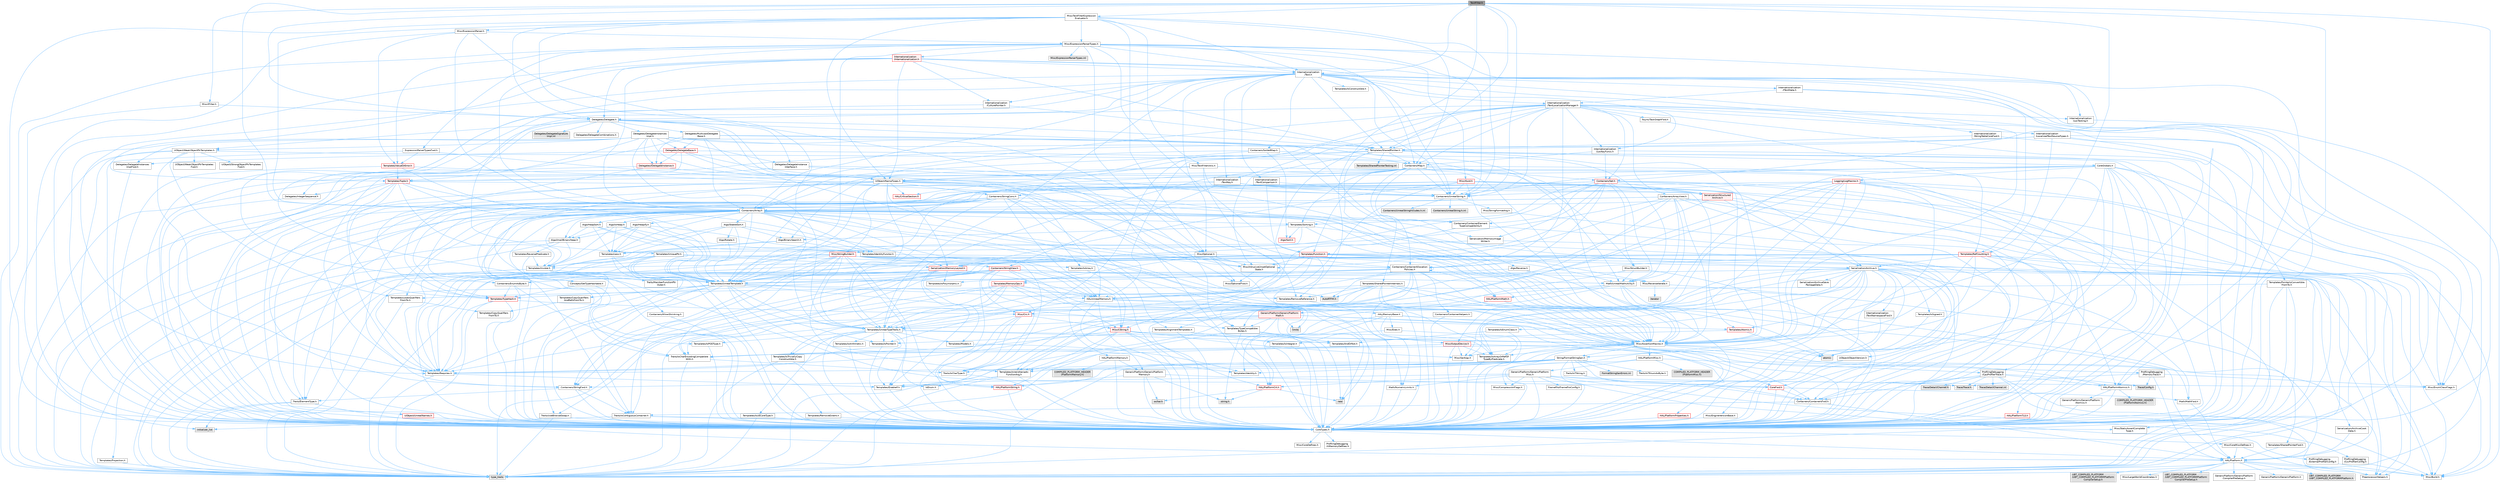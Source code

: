 digraph "TextFilter.h"
{
 // INTERACTIVE_SVG=YES
 // LATEX_PDF_SIZE
  bgcolor="transparent";
  edge [fontname=Helvetica,fontsize=10,labelfontname=Helvetica,labelfontsize=10];
  node [fontname=Helvetica,fontsize=10,shape=box,height=0.2,width=0.4];
  Node1 [id="Node000001",label="TextFilter.h",height=0.2,width=0.4,color="gray40", fillcolor="grey60", style="filled", fontcolor="black",tooltip=" "];
  Node1 -> Node2 [id="edge1_Node000001_Node000002",color="steelblue1",style="solid",tooltip=" "];
  Node2 [id="Node000002",label="CoreTypes.h",height=0.2,width=0.4,color="grey40", fillcolor="white", style="filled",URL="$dc/dec/CoreTypes_8h.html",tooltip=" "];
  Node2 -> Node3 [id="edge2_Node000002_Node000003",color="steelblue1",style="solid",tooltip=" "];
  Node3 [id="Node000003",label="HAL/Platform.h",height=0.2,width=0.4,color="grey40", fillcolor="white", style="filled",URL="$d9/dd0/Platform_8h.html",tooltip=" "];
  Node3 -> Node4 [id="edge3_Node000003_Node000004",color="steelblue1",style="solid",tooltip=" "];
  Node4 [id="Node000004",label="Misc/Build.h",height=0.2,width=0.4,color="grey40", fillcolor="white", style="filled",URL="$d3/dbb/Build_8h.html",tooltip=" "];
  Node3 -> Node5 [id="edge4_Node000003_Node000005",color="steelblue1",style="solid",tooltip=" "];
  Node5 [id="Node000005",label="Misc/LargeWorldCoordinates.h",height=0.2,width=0.4,color="grey40", fillcolor="white", style="filled",URL="$d2/dcb/LargeWorldCoordinates_8h.html",tooltip=" "];
  Node3 -> Node6 [id="edge5_Node000003_Node000006",color="steelblue1",style="solid",tooltip=" "];
  Node6 [id="Node000006",label="type_traits",height=0.2,width=0.4,color="grey60", fillcolor="#E0E0E0", style="filled",tooltip=" "];
  Node3 -> Node7 [id="edge6_Node000003_Node000007",color="steelblue1",style="solid",tooltip=" "];
  Node7 [id="Node000007",label="PreprocessorHelpers.h",height=0.2,width=0.4,color="grey40", fillcolor="white", style="filled",URL="$db/ddb/PreprocessorHelpers_8h.html",tooltip=" "];
  Node3 -> Node8 [id="edge7_Node000003_Node000008",color="steelblue1",style="solid",tooltip=" "];
  Node8 [id="Node000008",label="UBT_COMPILED_PLATFORM\l/UBT_COMPILED_PLATFORMPlatform\lCompilerPreSetup.h",height=0.2,width=0.4,color="grey60", fillcolor="#E0E0E0", style="filled",tooltip=" "];
  Node3 -> Node9 [id="edge8_Node000003_Node000009",color="steelblue1",style="solid",tooltip=" "];
  Node9 [id="Node000009",label="GenericPlatform/GenericPlatform\lCompilerPreSetup.h",height=0.2,width=0.4,color="grey40", fillcolor="white", style="filled",URL="$d9/dc8/GenericPlatformCompilerPreSetup_8h.html",tooltip=" "];
  Node3 -> Node10 [id="edge9_Node000003_Node000010",color="steelblue1",style="solid",tooltip=" "];
  Node10 [id="Node000010",label="GenericPlatform/GenericPlatform.h",height=0.2,width=0.4,color="grey40", fillcolor="white", style="filled",URL="$d6/d84/GenericPlatform_8h.html",tooltip=" "];
  Node3 -> Node11 [id="edge10_Node000003_Node000011",color="steelblue1",style="solid",tooltip=" "];
  Node11 [id="Node000011",label="UBT_COMPILED_PLATFORM\l/UBT_COMPILED_PLATFORMPlatform.h",height=0.2,width=0.4,color="grey60", fillcolor="#E0E0E0", style="filled",tooltip=" "];
  Node3 -> Node12 [id="edge11_Node000003_Node000012",color="steelblue1",style="solid",tooltip=" "];
  Node12 [id="Node000012",label="UBT_COMPILED_PLATFORM\l/UBT_COMPILED_PLATFORMPlatform\lCompilerSetup.h",height=0.2,width=0.4,color="grey60", fillcolor="#E0E0E0", style="filled",tooltip=" "];
  Node2 -> Node13 [id="edge12_Node000002_Node000013",color="steelblue1",style="solid",tooltip=" "];
  Node13 [id="Node000013",label="ProfilingDebugging\l/UMemoryDefines.h",height=0.2,width=0.4,color="grey40", fillcolor="white", style="filled",URL="$d2/da2/UMemoryDefines_8h.html",tooltip=" "];
  Node2 -> Node14 [id="edge13_Node000002_Node000014",color="steelblue1",style="solid",tooltip=" "];
  Node14 [id="Node000014",label="Misc/CoreMiscDefines.h",height=0.2,width=0.4,color="grey40", fillcolor="white", style="filled",URL="$da/d38/CoreMiscDefines_8h.html",tooltip=" "];
  Node14 -> Node3 [id="edge14_Node000014_Node000003",color="steelblue1",style="solid",tooltip=" "];
  Node14 -> Node7 [id="edge15_Node000014_Node000007",color="steelblue1",style="solid",tooltip=" "];
  Node2 -> Node15 [id="edge16_Node000002_Node000015",color="steelblue1",style="solid",tooltip=" "];
  Node15 [id="Node000015",label="Misc/CoreDefines.h",height=0.2,width=0.4,color="grey40", fillcolor="white", style="filled",URL="$d3/dd2/CoreDefines_8h.html",tooltip=" "];
  Node1 -> Node16 [id="edge17_Node000001_Node000016",color="steelblue1",style="solid",tooltip=" "];
  Node16 [id="Node000016",label="HAL/PlatformAtomics.h",height=0.2,width=0.4,color="grey40", fillcolor="white", style="filled",URL="$d3/d36/PlatformAtomics_8h.html",tooltip=" "];
  Node16 -> Node2 [id="edge18_Node000016_Node000002",color="steelblue1",style="solid",tooltip=" "];
  Node16 -> Node17 [id="edge19_Node000016_Node000017",color="steelblue1",style="solid",tooltip=" "];
  Node17 [id="Node000017",label="GenericPlatform/GenericPlatform\lAtomics.h",height=0.2,width=0.4,color="grey40", fillcolor="white", style="filled",URL="$da/d72/GenericPlatformAtomics_8h.html",tooltip=" "];
  Node17 -> Node2 [id="edge20_Node000017_Node000002",color="steelblue1",style="solid",tooltip=" "];
  Node16 -> Node18 [id="edge21_Node000016_Node000018",color="steelblue1",style="solid",tooltip=" "];
  Node18 [id="Node000018",label="COMPILED_PLATFORM_HEADER\l(PlatformAtomics.h)",height=0.2,width=0.4,color="grey60", fillcolor="#E0E0E0", style="filled",tooltip=" "];
  Node1 -> Node19 [id="edge22_Node000001_Node000019",color="steelblue1",style="solid",tooltip=" "];
  Node19 [id="Node000019",label="Misc/AssertionMacros.h",height=0.2,width=0.4,color="grey40", fillcolor="white", style="filled",URL="$d0/dfa/AssertionMacros_8h.html",tooltip=" "];
  Node19 -> Node2 [id="edge23_Node000019_Node000002",color="steelblue1",style="solid",tooltip=" "];
  Node19 -> Node3 [id="edge24_Node000019_Node000003",color="steelblue1",style="solid",tooltip=" "];
  Node19 -> Node20 [id="edge25_Node000019_Node000020",color="steelblue1",style="solid",tooltip=" "];
  Node20 [id="Node000020",label="HAL/PlatformMisc.h",height=0.2,width=0.4,color="grey40", fillcolor="white", style="filled",URL="$d0/df5/PlatformMisc_8h.html",tooltip=" "];
  Node20 -> Node2 [id="edge26_Node000020_Node000002",color="steelblue1",style="solid",tooltip=" "];
  Node20 -> Node21 [id="edge27_Node000020_Node000021",color="steelblue1",style="solid",tooltip=" "];
  Node21 [id="Node000021",label="GenericPlatform/GenericPlatform\lMisc.h",height=0.2,width=0.4,color="grey40", fillcolor="white", style="filled",URL="$db/d9a/GenericPlatformMisc_8h.html",tooltip=" "];
  Node21 -> Node22 [id="edge28_Node000021_Node000022",color="steelblue1",style="solid",tooltip=" "];
  Node22 [id="Node000022",label="Containers/StringFwd.h",height=0.2,width=0.4,color="grey40", fillcolor="white", style="filled",URL="$df/d37/StringFwd_8h.html",tooltip=" "];
  Node22 -> Node2 [id="edge29_Node000022_Node000002",color="steelblue1",style="solid",tooltip=" "];
  Node22 -> Node23 [id="edge30_Node000022_Node000023",color="steelblue1",style="solid",tooltip=" "];
  Node23 [id="Node000023",label="Traits/ElementType.h",height=0.2,width=0.4,color="grey40", fillcolor="white", style="filled",URL="$d5/d4f/ElementType_8h.html",tooltip=" "];
  Node23 -> Node3 [id="edge31_Node000023_Node000003",color="steelblue1",style="solid",tooltip=" "];
  Node23 -> Node24 [id="edge32_Node000023_Node000024",color="steelblue1",style="solid",tooltip=" "];
  Node24 [id="Node000024",label="initializer_list",height=0.2,width=0.4,color="grey60", fillcolor="#E0E0E0", style="filled",tooltip=" "];
  Node23 -> Node6 [id="edge33_Node000023_Node000006",color="steelblue1",style="solid",tooltip=" "];
  Node22 -> Node25 [id="edge34_Node000022_Node000025",color="steelblue1",style="solid",tooltip=" "];
  Node25 [id="Node000025",label="Traits/IsContiguousContainer.h",height=0.2,width=0.4,color="grey40", fillcolor="white", style="filled",URL="$d5/d3c/IsContiguousContainer_8h.html",tooltip=" "];
  Node25 -> Node2 [id="edge35_Node000025_Node000002",color="steelblue1",style="solid",tooltip=" "];
  Node25 -> Node26 [id="edge36_Node000025_Node000026",color="steelblue1",style="solid",tooltip=" "];
  Node26 [id="Node000026",label="Misc/StaticAssertComplete\lType.h",height=0.2,width=0.4,color="grey40", fillcolor="white", style="filled",URL="$d5/d4e/StaticAssertCompleteType_8h.html",tooltip=" "];
  Node25 -> Node24 [id="edge37_Node000025_Node000024",color="steelblue1",style="solid",tooltip=" "];
  Node21 -> Node27 [id="edge38_Node000021_Node000027",color="steelblue1",style="solid",tooltip=" "];
  Node27 [id="Node000027",label="CoreFwd.h",height=0.2,width=0.4,color="red", fillcolor="#FFF0F0", style="filled",URL="$d1/d1e/CoreFwd_8h.html",tooltip=" "];
  Node27 -> Node2 [id="edge39_Node000027_Node000002",color="steelblue1",style="solid",tooltip=" "];
  Node27 -> Node28 [id="edge40_Node000027_Node000028",color="steelblue1",style="solid",tooltip=" "];
  Node28 [id="Node000028",label="Containers/ContainersFwd.h",height=0.2,width=0.4,color="grey40", fillcolor="white", style="filled",URL="$d4/d0a/ContainersFwd_8h.html",tooltip=" "];
  Node28 -> Node3 [id="edge41_Node000028_Node000003",color="steelblue1",style="solid",tooltip=" "];
  Node28 -> Node2 [id="edge42_Node000028_Node000002",color="steelblue1",style="solid",tooltip=" "];
  Node28 -> Node25 [id="edge43_Node000028_Node000025",color="steelblue1",style="solid",tooltip=" "];
  Node27 -> Node29 [id="edge44_Node000027_Node000029",color="steelblue1",style="solid",tooltip=" "];
  Node29 [id="Node000029",label="Math/MathFwd.h",height=0.2,width=0.4,color="grey40", fillcolor="white", style="filled",URL="$d2/d10/MathFwd_8h.html",tooltip=" "];
  Node29 -> Node3 [id="edge45_Node000029_Node000003",color="steelblue1",style="solid",tooltip=" "];
  Node21 -> Node2 [id="edge46_Node000021_Node000002",color="steelblue1",style="solid",tooltip=" "];
  Node21 -> Node31 [id="edge47_Node000021_Node000031",color="steelblue1",style="solid",tooltip=" "];
  Node31 [id="Node000031",label="FramePro/FrameProConfig.h",height=0.2,width=0.4,color="grey40", fillcolor="white", style="filled",URL="$d7/d90/FrameProConfig_8h.html",tooltip=" "];
  Node21 -> Node32 [id="edge48_Node000021_Node000032",color="steelblue1",style="solid",tooltip=" "];
  Node32 [id="Node000032",label="HAL/PlatformCrt.h",height=0.2,width=0.4,color="red", fillcolor="#FFF0F0", style="filled",URL="$d8/d75/PlatformCrt_8h.html",tooltip=" "];
  Node32 -> Node33 [id="edge49_Node000032_Node000033",color="steelblue1",style="solid",tooltip=" "];
  Node33 [id="Node000033",label="new",height=0.2,width=0.4,color="grey60", fillcolor="#E0E0E0", style="filled",tooltip=" "];
  Node32 -> Node34 [id="edge50_Node000032_Node000034",color="steelblue1",style="solid",tooltip=" "];
  Node34 [id="Node000034",label="wchar.h",height=0.2,width=0.4,color="grey60", fillcolor="#E0E0E0", style="filled",tooltip=" "];
  Node32 -> Node41 [id="edge51_Node000032_Node000041",color="steelblue1",style="solid",tooltip=" "];
  Node41 [id="Node000041",label="string.h",height=0.2,width=0.4,color="grey60", fillcolor="#E0E0E0", style="filled",tooltip=" "];
  Node21 -> Node42 [id="edge52_Node000021_Node000042",color="steelblue1",style="solid",tooltip=" "];
  Node42 [id="Node000042",label="Math/NumericLimits.h",height=0.2,width=0.4,color="grey40", fillcolor="white", style="filled",URL="$df/d1b/NumericLimits_8h.html",tooltip=" "];
  Node42 -> Node2 [id="edge53_Node000042_Node000002",color="steelblue1",style="solid",tooltip=" "];
  Node21 -> Node43 [id="edge54_Node000021_Node000043",color="steelblue1",style="solid",tooltip=" "];
  Node43 [id="Node000043",label="Misc/CompressionFlags.h",height=0.2,width=0.4,color="grey40", fillcolor="white", style="filled",URL="$d9/d76/CompressionFlags_8h.html",tooltip=" "];
  Node21 -> Node44 [id="edge55_Node000021_Node000044",color="steelblue1",style="solid",tooltip=" "];
  Node44 [id="Node000044",label="Misc/EnumClassFlags.h",height=0.2,width=0.4,color="grey40", fillcolor="white", style="filled",URL="$d8/de7/EnumClassFlags_8h.html",tooltip=" "];
  Node21 -> Node45 [id="edge56_Node000021_Node000045",color="steelblue1",style="solid",tooltip=" "];
  Node45 [id="Node000045",label="ProfilingDebugging\l/CsvProfilerConfig.h",height=0.2,width=0.4,color="grey40", fillcolor="white", style="filled",URL="$d3/d88/CsvProfilerConfig_8h.html",tooltip=" "];
  Node45 -> Node4 [id="edge57_Node000045_Node000004",color="steelblue1",style="solid",tooltip=" "];
  Node21 -> Node46 [id="edge58_Node000021_Node000046",color="steelblue1",style="solid",tooltip=" "];
  Node46 [id="Node000046",label="ProfilingDebugging\l/ExternalProfilerConfig.h",height=0.2,width=0.4,color="grey40", fillcolor="white", style="filled",URL="$d3/dbb/ExternalProfilerConfig_8h.html",tooltip=" "];
  Node46 -> Node4 [id="edge59_Node000046_Node000004",color="steelblue1",style="solid",tooltip=" "];
  Node20 -> Node47 [id="edge60_Node000020_Node000047",color="steelblue1",style="solid",tooltip=" "];
  Node47 [id="Node000047",label="COMPILED_PLATFORM_HEADER\l(PlatformMisc.h)",height=0.2,width=0.4,color="grey60", fillcolor="#E0E0E0", style="filled",tooltip=" "];
  Node20 -> Node48 [id="edge61_Node000020_Node000048",color="steelblue1",style="solid",tooltip=" "];
  Node48 [id="Node000048",label="ProfilingDebugging\l/CpuProfilerTrace.h",height=0.2,width=0.4,color="grey40", fillcolor="white", style="filled",URL="$da/dcb/CpuProfilerTrace_8h.html",tooltip=" "];
  Node48 -> Node2 [id="edge62_Node000048_Node000002",color="steelblue1",style="solid",tooltip=" "];
  Node48 -> Node28 [id="edge63_Node000048_Node000028",color="steelblue1",style="solid",tooltip=" "];
  Node48 -> Node16 [id="edge64_Node000048_Node000016",color="steelblue1",style="solid",tooltip=" "];
  Node48 -> Node7 [id="edge65_Node000048_Node000007",color="steelblue1",style="solid",tooltip=" "];
  Node48 -> Node4 [id="edge66_Node000048_Node000004",color="steelblue1",style="solid",tooltip=" "];
  Node48 -> Node49 [id="edge67_Node000048_Node000049",color="steelblue1",style="solid",tooltip=" "];
  Node49 [id="Node000049",label="Trace/Config.h",height=0.2,width=0.4,color="grey60", fillcolor="#E0E0E0", style="filled",tooltip=" "];
  Node48 -> Node50 [id="edge68_Node000048_Node000050",color="steelblue1",style="solid",tooltip=" "];
  Node50 [id="Node000050",label="Trace/Detail/Channel.h",height=0.2,width=0.4,color="grey60", fillcolor="#E0E0E0", style="filled",tooltip=" "];
  Node48 -> Node51 [id="edge69_Node000048_Node000051",color="steelblue1",style="solid",tooltip=" "];
  Node51 [id="Node000051",label="Trace/Detail/Channel.inl",height=0.2,width=0.4,color="grey60", fillcolor="#E0E0E0", style="filled",tooltip=" "];
  Node48 -> Node52 [id="edge70_Node000048_Node000052",color="steelblue1",style="solid",tooltip=" "];
  Node52 [id="Node000052",label="Trace/Trace.h",height=0.2,width=0.4,color="grey60", fillcolor="#E0E0E0", style="filled",tooltip=" "];
  Node19 -> Node7 [id="edge71_Node000019_Node000007",color="steelblue1",style="solid",tooltip=" "];
  Node19 -> Node53 [id="edge72_Node000019_Node000053",color="steelblue1",style="solid",tooltip=" "];
  Node53 [id="Node000053",label="Templates/EnableIf.h",height=0.2,width=0.4,color="grey40", fillcolor="white", style="filled",URL="$d7/d60/EnableIf_8h.html",tooltip=" "];
  Node53 -> Node2 [id="edge73_Node000053_Node000002",color="steelblue1",style="solid",tooltip=" "];
  Node19 -> Node54 [id="edge74_Node000019_Node000054",color="steelblue1",style="solid",tooltip=" "];
  Node54 [id="Node000054",label="Templates/IsArrayOrRefOf\lTypeByPredicate.h",height=0.2,width=0.4,color="grey40", fillcolor="white", style="filled",URL="$d6/da1/IsArrayOrRefOfTypeByPredicate_8h.html",tooltip=" "];
  Node54 -> Node2 [id="edge75_Node000054_Node000002",color="steelblue1",style="solid",tooltip=" "];
  Node19 -> Node55 [id="edge76_Node000019_Node000055",color="steelblue1",style="solid",tooltip=" "];
  Node55 [id="Node000055",label="Templates/IsValidVariadic\lFunctionArg.h",height=0.2,width=0.4,color="grey40", fillcolor="white", style="filled",URL="$d0/dc8/IsValidVariadicFunctionArg_8h.html",tooltip=" "];
  Node55 -> Node2 [id="edge77_Node000055_Node000002",color="steelblue1",style="solid",tooltip=" "];
  Node55 -> Node56 [id="edge78_Node000055_Node000056",color="steelblue1",style="solid",tooltip=" "];
  Node56 [id="Node000056",label="IsEnum.h",height=0.2,width=0.4,color="grey40", fillcolor="white", style="filled",URL="$d4/de5/IsEnum_8h.html",tooltip=" "];
  Node55 -> Node6 [id="edge79_Node000055_Node000006",color="steelblue1",style="solid",tooltip=" "];
  Node19 -> Node57 [id="edge80_Node000019_Node000057",color="steelblue1",style="solid",tooltip=" "];
  Node57 [id="Node000057",label="Traits/IsCharEncodingCompatible\lWith.h",height=0.2,width=0.4,color="grey40", fillcolor="white", style="filled",URL="$df/dd1/IsCharEncodingCompatibleWith_8h.html",tooltip=" "];
  Node57 -> Node6 [id="edge81_Node000057_Node000006",color="steelblue1",style="solid",tooltip=" "];
  Node57 -> Node58 [id="edge82_Node000057_Node000058",color="steelblue1",style="solid",tooltip=" "];
  Node58 [id="Node000058",label="Traits/IsCharType.h",height=0.2,width=0.4,color="grey40", fillcolor="white", style="filled",URL="$db/d51/IsCharType_8h.html",tooltip=" "];
  Node58 -> Node2 [id="edge83_Node000058_Node000002",color="steelblue1",style="solid",tooltip=" "];
  Node19 -> Node59 [id="edge84_Node000019_Node000059",color="steelblue1",style="solid",tooltip=" "];
  Node59 [id="Node000059",label="Misc/VarArgs.h",height=0.2,width=0.4,color="grey40", fillcolor="white", style="filled",URL="$d5/d6f/VarArgs_8h.html",tooltip=" "];
  Node59 -> Node2 [id="edge85_Node000059_Node000002",color="steelblue1",style="solid",tooltip=" "];
  Node19 -> Node60 [id="edge86_Node000019_Node000060",color="steelblue1",style="solid",tooltip=" "];
  Node60 [id="Node000060",label="String/FormatStringSan.h",height=0.2,width=0.4,color="grey40", fillcolor="white", style="filled",URL="$d3/d8b/FormatStringSan_8h.html",tooltip=" "];
  Node60 -> Node6 [id="edge87_Node000060_Node000006",color="steelblue1",style="solid",tooltip=" "];
  Node60 -> Node2 [id="edge88_Node000060_Node000002",color="steelblue1",style="solid",tooltip=" "];
  Node60 -> Node61 [id="edge89_Node000060_Node000061",color="steelblue1",style="solid",tooltip=" "];
  Node61 [id="Node000061",label="Templates/Requires.h",height=0.2,width=0.4,color="grey40", fillcolor="white", style="filled",URL="$dc/d96/Requires_8h.html",tooltip=" "];
  Node61 -> Node53 [id="edge90_Node000061_Node000053",color="steelblue1",style="solid",tooltip=" "];
  Node61 -> Node6 [id="edge91_Node000061_Node000006",color="steelblue1",style="solid",tooltip=" "];
  Node60 -> Node62 [id="edge92_Node000060_Node000062",color="steelblue1",style="solid",tooltip=" "];
  Node62 [id="Node000062",label="Templates/Identity.h",height=0.2,width=0.4,color="grey40", fillcolor="white", style="filled",URL="$d0/dd5/Identity_8h.html",tooltip=" "];
  Node60 -> Node55 [id="edge93_Node000060_Node000055",color="steelblue1",style="solid",tooltip=" "];
  Node60 -> Node58 [id="edge94_Node000060_Node000058",color="steelblue1",style="solid",tooltip=" "];
  Node60 -> Node63 [id="edge95_Node000060_Node000063",color="steelblue1",style="solid",tooltip=" "];
  Node63 [id="Node000063",label="Traits/IsTEnumAsByte.h",height=0.2,width=0.4,color="grey40", fillcolor="white", style="filled",URL="$d1/de6/IsTEnumAsByte_8h.html",tooltip=" "];
  Node60 -> Node64 [id="edge96_Node000060_Node000064",color="steelblue1",style="solid",tooltip=" "];
  Node64 [id="Node000064",label="Traits/IsTString.h",height=0.2,width=0.4,color="grey40", fillcolor="white", style="filled",URL="$d0/df8/IsTString_8h.html",tooltip=" "];
  Node64 -> Node28 [id="edge97_Node000064_Node000028",color="steelblue1",style="solid",tooltip=" "];
  Node60 -> Node28 [id="edge98_Node000060_Node000028",color="steelblue1",style="solid",tooltip=" "];
  Node60 -> Node65 [id="edge99_Node000060_Node000065",color="steelblue1",style="solid",tooltip=" "];
  Node65 [id="Node000065",label="FormatStringSanErrors.inl",height=0.2,width=0.4,color="grey60", fillcolor="#E0E0E0", style="filled",tooltip=" "];
  Node19 -> Node66 [id="edge100_Node000019_Node000066",color="steelblue1",style="solid",tooltip=" "];
  Node66 [id="Node000066",label="atomic",height=0.2,width=0.4,color="grey60", fillcolor="#E0E0E0", style="filled",tooltip=" "];
  Node1 -> Node67 [id="edge101_Node000001_Node000067",color="steelblue1",style="solid",tooltip=" "];
  Node67 [id="Node000067",label="Templates/RemoveReference.h",height=0.2,width=0.4,color="grey40", fillcolor="white", style="filled",URL="$da/dbe/RemoveReference_8h.html",tooltip=" "];
  Node67 -> Node2 [id="edge102_Node000067_Node000002",color="steelblue1",style="solid",tooltip=" "];
  Node1 -> Node68 [id="edge103_Node000001_Node000068",color="steelblue1",style="solid",tooltip=" "];
  Node68 [id="Node000068",label="Containers/Array.h",height=0.2,width=0.4,color="grey40", fillcolor="white", style="filled",URL="$df/dd0/Array_8h.html",tooltip=" "];
  Node68 -> Node2 [id="edge104_Node000068_Node000002",color="steelblue1",style="solid",tooltip=" "];
  Node68 -> Node19 [id="edge105_Node000068_Node000019",color="steelblue1",style="solid",tooltip=" "];
  Node68 -> Node69 [id="edge106_Node000068_Node000069",color="steelblue1",style="solid",tooltip=" "];
  Node69 [id="Node000069",label="Misc/IntrusiveUnsetOptional\lState.h",height=0.2,width=0.4,color="grey40", fillcolor="white", style="filled",URL="$d2/d0a/IntrusiveUnsetOptionalState_8h.html",tooltip=" "];
  Node69 -> Node70 [id="edge107_Node000069_Node000070",color="steelblue1",style="solid",tooltip=" "];
  Node70 [id="Node000070",label="Misc/OptionalFwd.h",height=0.2,width=0.4,color="grey40", fillcolor="white", style="filled",URL="$dc/d50/OptionalFwd_8h.html",tooltip=" "];
  Node68 -> Node71 [id="edge108_Node000068_Node000071",color="steelblue1",style="solid",tooltip=" "];
  Node71 [id="Node000071",label="Misc/ReverseIterate.h",height=0.2,width=0.4,color="grey40", fillcolor="white", style="filled",URL="$db/de3/ReverseIterate_8h.html",tooltip=" "];
  Node71 -> Node3 [id="edge109_Node000071_Node000003",color="steelblue1",style="solid",tooltip=" "];
  Node71 -> Node72 [id="edge110_Node000071_Node000072",color="steelblue1",style="solid",tooltip=" "];
  Node72 [id="Node000072",label="iterator",height=0.2,width=0.4,color="grey60", fillcolor="#E0E0E0", style="filled",tooltip=" "];
  Node68 -> Node73 [id="edge111_Node000068_Node000073",color="steelblue1",style="solid",tooltip=" "];
  Node73 [id="Node000073",label="HAL/UnrealMemory.h",height=0.2,width=0.4,color="grey40", fillcolor="white", style="filled",URL="$d9/d96/UnrealMemory_8h.html",tooltip=" "];
  Node73 -> Node2 [id="edge112_Node000073_Node000002",color="steelblue1",style="solid",tooltip=" "];
  Node73 -> Node74 [id="edge113_Node000073_Node000074",color="steelblue1",style="solid",tooltip=" "];
  Node74 [id="Node000074",label="GenericPlatform/GenericPlatform\lMemory.h",height=0.2,width=0.4,color="grey40", fillcolor="white", style="filled",URL="$dd/d22/GenericPlatformMemory_8h.html",tooltip=" "];
  Node74 -> Node27 [id="edge114_Node000074_Node000027",color="steelblue1",style="solid",tooltip=" "];
  Node74 -> Node2 [id="edge115_Node000074_Node000002",color="steelblue1",style="solid",tooltip=" "];
  Node74 -> Node75 [id="edge116_Node000074_Node000075",color="steelblue1",style="solid",tooltip=" "];
  Node75 [id="Node000075",label="HAL/PlatformString.h",height=0.2,width=0.4,color="red", fillcolor="#FFF0F0", style="filled",URL="$db/db5/PlatformString_8h.html",tooltip=" "];
  Node75 -> Node2 [id="edge117_Node000075_Node000002",color="steelblue1",style="solid",tooltip=" "];
  Node74 -> Node41 [id="edge118_Node000074_Node000041",color="steelblue1",style="solid",tooltip=" "];
  Node74 -> Node34 [id="edge119_Node000074_Node000034",color="steelblue1",style="solid",tooltip=" "];
  Node73 -> Node77 [id="edge120_Node000073_Node000077",color="steelblue1",style="solid",tooltip=" "];
  Node77 [id="Node000077",label="HAL/MemoryBase.h",height=0.2,width=0.4,color="grey40", fillcolor="white", style="filled",URL="$d6/d9f/MemoryBase_8h.html",tooltip=" "];
  Node77 -> Node2 [id="edge121_Node000077_Node000002",color="steelblue1",style="solid",tooltip=" "];
  Node77 -> Node16 [id="edge122_Node000077_Node000016",color="steelblue1",style="solid",tooltip=" "];
  Node77 -> Node32 [id="edge123_Node000077_Node000032",color="steelblue1",style="solid",tooltip=" "];
  Node77 -> Node78 [id="edge124_Node000077_Node000078",color="steelblue1",style="solid",tooltip=" "];
  Node78 [id="Node000078",label="Misc/Exec.h",height=0.2,width=0.4,color="grey40", fillcolor="white", style="filled",URL="$de/ddb/Exec_8h.html",tooltip=" "];
  Node78 -> Node2 [id="edge125_Node000078_Node000002",color="steelblue1",style="solid",tooltip=" "];
  Node78 -> Node19 [id="edge126_Node000078_Node000019",color="steelblue1",style="solid",tooltip=" "];
  Node77 -> Node79 [id="edge127_Node000077_Node000079",color="steelblue1",style="solid",tooltip=" "];
  Node79 [id="Node000079",label="Misc/OutputDevice.h",height=0.2,width=0.4,color="red", fillcolor="#FFF0F0", style="filled",URL="$d7/d32/OutputDevice_8h.html",tooltip=" "];
  Node79 -> Node27 [id="edge128_Node000079_Node000027",color="steelblue1",style="solid",tooltip=" "];
  Node79 -> Node2 [id="edge129_Node000079_Node000002",color="steelblue1",style="solid",tooltip=" "];
  Node79 -> Node59 [id="edge130_Node000079_Node000059",color="steelblue1",style="solid",tooltip=" "];
  Node79 -> Node54 [id="edge131_Node000079_Node000054",color="steelblue1",style="solid",tooltip=" "];
  Node79 -> Node55 [id="edge132_Node000079_Node000055",color="steelblue1",style="solid",tooltip=" "];
  Node79 -> Node57 [id="edge133_Node000079_Node000057",color="steelblue1",style="solid",tooltip=" "];
  Node77 -> Node81 [id="edge134_Node000077_Node000081",color="steelblue1",style="solid",tooltip=" "];
  Node81 [id="Node000081",label="Templates/Atomic.h",height=0.2,width=0.4,color="red", fillcolor="#FFF0F0", style="filled",URL="$d3/d91/Atomic_8h.html",tooltip=" "];
  Node81 -> Node84 [id="edge135_Node000081_Node000084",color="steelblue1",style="solid",tooltip=" "];
  Node84 [id="Node000084",label="Templates/IsIntegral.h",height=0.2,width=0.4,color="grey40", fillcolor="white", style="filled",URL="$da/d64/IsIntegral_8h.html",tooltip=" "];
  Node84 -> Node2 [id="edge136_Node000084_Node000002",color="steelblue1",style="solid",tooltip=" "];
  Node81 -> Node66 [id="edge137_Node000081_Node000066",color="steelblue1",style="solid",tooltip=" "];
  Node73 -> Node90 [id="edge138_Node000073_Node000090",color="steelblue1",style="solid",tooltip=" "];
  Node90 [id="Node000090",label="HAL/PlatformMemory.h",height=0.2,width=0.4,color="grey40", fillcolor="white", style="filled",URL="$de/d68/PlatformMemory_8h.html",tooltip=" "];
  Node90 -> Node2 [id="edge139_Node000090_Node000002",color="steelblue1",style="solid",tooltip=" "];
  Node90 -> Node74 [id="edge140_Node000090_Node000074",color="steelblue1",style="solid",tooltip=" "];
  Node90 -> Node91 [id="edge141_Node000090_Node000091",color="steelblue1",style="solid",tooltip=" "];
  Node91 [id="Node000091",label="COMPILED_PLATFORM_HEADER\l(PlatformMemory.h)",height=0.2,width=0.4,color="grey60", fillcolor="#E0E0E0", style="filled",tooltip=" "];
  Node73 -> Node92 [id="edge142_Node000073_Node000092",color="steelblue1",style="solid",tooltip=" "];
  Node92 [id="Node000092",label="ProfilingDebugging\l/MemoryTrace.h",height=0.2,width=0.4,color="grey40", fillcolor="white", style="filled",URL="$da/dd7/MemoryTrace_8h.html",tooltip=" "];
  Node92 -> Node3 [id="edge143_Node000092_Node000003",color="steelblue1",style="solid",tooltip=" "];
  Node92 -> Node44 [id="edge144_Node000092_Node000044",color="steelblue1",style="solid",tooltip=" "];
  Node92 -> Node49 [id="edge145_Node000092_Node000049",color="steelblue1",style="solid",tooltip=" "];
  Node92 -> Node52 [id="edge146_Node000092_Node000052",color="steelblue1",style="solid",tooltip=" "];
  Node73 -> Node93 [id="edge147_Node000073_Node000093",color="steelblue1",style="solid",tooltip=" "];
  Node93 [id="Node000093",label="Templates/IsPointer.h",height=0.2,width=0.4,color="grey40", fillcolor="white", style="filled",URL="$d7/d05/IsPointer_8h.html",tooltip=" "];
  Node93 -> Node2 [id="edge148_Node000093_Node000002",color="steelblue1",style="solid",tooltip=" "];
  Node68 -> Node94 [id="edge149_Node000068_Node000094",color="steelblue1",style="solid",tooltip=" "];
  Node94 [id="Node000094",label="Templates/UnrealTypeTraits.h",height=0.2,width=0.4,color="grey40", fillcolor="white", style="filled",URL="$d2/d2d/UnrealTypeTraits_8h.html",tooltip=" "];
  Node94 -> Node2 [id="edge150_Node000094_Node000002",color="steelblue1",style="solid",tooltip=" "];
  Node94 -> Node93 [id="edge151_Node000094_Node000093",color="steelblue1",style="solid",tooltip=" "];
  Node94 -> Node19 [id="edge152_Node000094_Node000019",color="steelblue1",style="solid",tooltip=" "];
  Node94 -> Node86 [id="edge153_Node000094_Node000086",color="steelblue1",style="solid",tooltip=" "];
  Node86 [id="Node000086",label="Templates/AndOrNot.h",height=0.2,width=0.4,color="grey40", fillcolor="white", style="filled",URL="$db/d0a/AndOrNot_8h.html",tooltip=" "];
  Node86 -> Node2 [id="edge154_Node000086_Node000002",color="steelblue1",style="solid",tooltip=" "];
  Node94 -> Node53 [id="edge155_Node000094_Node000053",color="steelblue1",style="solid",tooltip=" "];
  Node94 -> Node95 [id="edge156_Node000094_Node000095",color="steelblue1",style="solid",tooltip=" "];
  Node95 [id="Node000095",label="Templates/IsArithmetic.h",height=0.2,width=0.4,color="grey40", fillcolor="white", style="filled",URL="$d2/d5d/IsArithmetic_8h.html",tooltip=" "];
  Node95 -> Node2 [id="edge157_Node000095_Node000002",color="steelblue1",style="solid",tooltip=" "];
  Node94 -> Node56 [id="edge158_Node000094_Node000056",color="steelblue1",style="solid",tooltip=" "];
  Node94 -> Node96 [id="edge159_Node000094_Node000096",color="steelblue1",style="solid",tooltip=" "];
  Node96 [id="Node000096",label="Templates/Models.h",height=0.2,width=0.4,color="grey40", fillcolor="white", style="filled",URL="$d3/d0c/Models_8h.html",tooltip=" "];
  Node96 -> Node62 [id="edge160_Node000096_Node000062",color="steelblue1",style="solid",tooltip=" "];
  Node94 -> Node97 [id="edge161_Node000094_Node000097",color="steelblue1",style="solid",tooltip=" "];
  Node97 [id="Node000097",label="Templates/IsPODType.h",height=0.2,width=0.4,color="grey40", fillcolor="white", style="filled",URL="$d7/db1/IsPODType_8h.html",tooltip=" "];
  Node97 -> Node2 [id="edge162_Node000097_Node000002",color="steelblue1",style="solid",tooltip=" "];
  Node94 -> Node98 [id="edge163_Node000094_Node000098",color="steelblue1",style="solid",tooltip=" "];
  Node98 [id="Node000098",label="Templates/IsUECoreType.h",height=0.2,width=0.4,color="grey40", fillcolor="white", style="filled",URL="$d1/db8/IsUECoreType_8h.html",tooltip=" "];
  Node98 -> Node2 [id="edge164_Node000098_Node000002",color="steelblue1",style="solid",tooltip=" "];
  Node98 -> Node6 [id="edge165_Node000098_Node000006",color="steelblue1",style="solid",tooltip=" "];
  Node94 -> Node87 [id="edge166_Node000094_Node000087",color="steelblue1",style="solid",tooltip=" "];
  Node87 [id="Node000087",label="Templates/IsTriviallyCopy\lConstructible.h",height=0.2,width=0.4,color="grey40", fillcolor="white", style="filled",URL="$d3/d78/IsTriviallyCopyConstructible_8h.html",tooltip=" "];
  Node87 -> Node2 [id="edge167_Node000087_Node000002",color="steelblue1",style="solid",tooltip=" "];
  Node87 -> Node6 [id="edge168_Node000087_Node000006",color="steelblue1",style="solid",tooltip=" "];
  Node68 -> Node99 [id="edge169_Node000068_Node000099",color="steelblue1",style="solid",tooltip=" "];
  Node99 [id="Node000099",label="Templates/UnrealTemplate.h",height=0.2,width=0.4,color="grey40", fillcolor="white", style="filled",URL="$d4/d24/UnrealTemplate_8h.html",tooltip=" "];
  Node99 -> Node2 [id="edge170_Node000099_Node000002",color="steelblue1",style="solid",tooltip=" "];
  Node99 -> Node93 [id="edge171_Node000099_Node000093",color="steelblue1",style="solid",tooltip=" "];
  Node99 -> Node73 [id="edge172_Node000099_Node000073",color="steelblue1",style="solid",tooltip=" "];
  Node99 -> Node100 [id="edge173_Node000099_Node000100",color="steelblue1",style="solid",tooltip=" "];
  Node100 [id="Node000100",label="Templates/CopyQualifiers\lAndRefsFromTo.h",height=0.2,width=0.4,color="grey40", fillcolor="white", style="filled",URL="$d3/db3/CopyQualifiersAndRefsFromTo_8h.html",tooltip=" "];
  Node100 -> Node101 [id="edge174_Node000100_Node000101",color="steelblue1",style="solid",tooltip=" "];
  Node101 [id="Node000101",label="Templates/CopyQualifiers\lFromTo.h",height=0.2,width=0.4,color="grey40", fillcolor="white", style="filled",URL="$d5/db4/CopyQualifiersFromTo_8h.html",tooltip=" "];
  Node99 -> Node94 [id="edge175_Node000099_Node000094",color="steelblue1",style="solid",tooltip=" "];
  Node99 -> Node67 [id="edge176_Node000099_Node000067",color="steelblue1",style="solid",tooltip=" "];
  Node99 -> Node61 [id="edge177_Node000099_Node000061",color="steelblue1",style="solid",tooltip=" "];
  Node99 -> Node102 [id="edge178_Node000099_Node000102",color="steelblue1",style="solid",tooltip=" "];
  Node102 [id="Node000102",label="Templates/TypeCompatible\lBytes.h",height=0.2,width=0.4,color="grey40", fillcolor="white", style="filled",URL="$df/d0a/TypeCompatibleBytes_8h.html",tooltip=" "];
  Node102 -> Node2 [id="edge179_Node000102_Node000002",color="steelblue1",style="solid",tooltip=" "];
  Node102 -> Node41 [id="edge180_Node000102_Node000041",color="steelblue1",style="solid",tooltip=" "];
  Node102 -> Node33 [id="edge181_Node000102_Node000033",color="steelblue1",style="solid",tooltip=" "];
  Node102 -> Node6 [id="edge182_Node000102_Node000006",color="steelblue1",style="solid",tooltip=" "];
  Node99 -> Node62 [id="edge183_Node000099_Node000062",color="steelblue1",style="solid",tooltip=" "];
  Node99 -> Node25 [id="edge184_Node000099_Node000025",color="steelblue1",style="solid",tooltip=" "];
  Node99 -> Node103 [id="edge185_Node000099_Node000103",color="steelblue1",style="solid",tooltip=" "];
  Node103 [id="Node000103",label="Traits/UseBitwiseSwap.h",height=0.2,width=0.4,color="grey40", fillcolor="white", style="filled",URL="$db/df3/UseBitwiseSwap_8h.html",tooltip=" "];
  Node103 -> Node2 [id="edge186_Node000103_Node000002",color="steelblue1",style="solid",tooltip=" "];
  Node103 -> Node6 [id="edge187_Node000103_Node000006",color="steelblue1",style="solid",tooltip=" "];
  Node99 -> Node6 [id="edge188_Node000099_Node000006",color="steelblue1",style="solid",tooltip=" "];
  Node68 -> Node104 [id="edge189_Node000068_Node000104",color="steelblue1",style="solid",tooltip=" "];
  Node104 [id="Node000104",label="Containers/AllowShrinking.h",height=0.2,width=0.4,color="grey40", fillcolor="white", style="filled",URL="$d7/d1a/AllowShrinking_8h.html",tooltip=" "];
  Node104 -> Node2 [id="edge190_Node000104_Node000002",color="steelblue1",style="solid",tooltip=" "];
  Node68 -> Node105 [id="edge191_Node000068_Node000105",color="steelblue1",style="solid",tooltip=" "];
  Node105 [id="Node000105",label="Containers/ContainerAllocation\lPolicies.h",height=0.2,width=0.4,color="grey40", fillcolor="white", style="filled",URL="$d7/dff/ContainerAllocationPolicies_8h.html",tooltip=" "];
  Node105 -> Node2 [id="edge192_Node000105_Node000002",color="steelblue1",style="solid",tooltip=" "];
  Node105 -> Node106 [id="edge193_Node000105_Node000106",color="steelblue1",style="solid",tooltip=" "];
  Node106 [id="Node000106",label="Containers/ContainerHelpers.h",height=0.2,width=0.4,color="grey40", fillcolor="white", style="filled",URL="$d7/d33/ContainerHelpers_8h.html",tooltip=" "];
  Node106 -> Node2 [id="edge194_Node000106_Node000002",color="steelblue1",style="solid",tooltip=" "];
  Node105 -> Node105 [id="edge195_Node000105_Node000105",color="steelblue1",style="solid",tooltip=" "];
  Node105 -> Node107 [id="edge196_Node000105_Node000107",color="steelblue1",style="solid",tooltip=" "];
  Node107 [id="Node000107",label="HAL/PlatformMath.h",height=0.2,width=0.4,color="red", fillcolor="#FFF0F0", style="filled",URL="$dc/d53/PlatformMath_8h.html",tooltip=" "];
  Node107 -> Node2 [id="edge197_Node000107_Node000002",color="steelblue1",style="solid",tooltip=" "];
  Node107 -> Node108 [id="edge198_Node000107_Node000108",color="steelblue1",style="solid",tooltip=" "];
  Node108 [id="Node000108",label="GenericPlatform/GenericPlatform\lMath.h",height=0.2,width=0.4,color="red", fillcolor="#FFF0F0", style="filled",URL="$d5/d79/GenericPlatformMath_8h.html",tooltip=" "];
  Node108 -> Node2 [id="edge199_Node000108_Node000002",color="steelblue1",style="solid",tooltip=" "];
  Node108 -> Node28 [id="edge200_Node000108_Node000028",color="steelblue1",style="solid",tooltip=" "];
  Node108 -> Node32 [id="edge201_Node000108_Node000032",color="steelblue1",style="solid",tooltip=" "];
  Node108 -> Node86 [id="edge202_Node000108_Node000086",color="steelblue1",style="solid",tooltip=" "];
  Node108 -> Node94 [id="edge203_Node000108_Node000094",color="steelblue1",style="solid",tooltip=" "];
  Node108 -> Node61 [id="edge204_Node000108_Node000061",color="steelblue1",style="solid",tooltip=" "];
  Node108 -> Node102 [id="edge205_Node000108_Node000102",color="steelblue1",style="solid",tooltip=" "];
  Node108 -> Node113 [id="edge206_Node000108_Node000113",color="steelblue1",style="solid",tooltip=" "];
  Node113 [id="Node000113",label="limits",height=0.2,width=0.4,color="grey60", fillcolor="#E0E0E0", style="filled",tooltip=" "];
  Node108 -> Node6 [id="edge207_Node000108_Node000006",color="steelblue1",style="solid",tooltip=" "];
  Node105 -> Node73 [id="edge208_Node000105_Node000073",color="steelblue1",style="solid",tooltip=" "];
  Node105 -> Node42 [id="edge209_Node000105_Node000042",color="steelblue1",style="solid",tooltip=" "];
  Node105 -> Node19 [id="edge210_Node000105_Node000019",color="steelblue1",style="solid",tooltip=" "];
  Node105 -> Node115 [id="edge211_Node000105_Node000115",color="steelblue1",style="solid",tooltip=" "];
  Node115 [id="Node000115",label="Templates/IsPolymorphic.h",height=0.2,width=0.4,color="grey40", fillcolor="white", style="filled",URL="$dc/d20/IsPolymorphic_8h.html",tooltip=" "];
  Node105 -> Node116 [id="edge212_Node000105_Node000116",color="steelblue1",style="solid",tooltip=" "];
  Node116 [id="Node000116",label="Templates/MemoryOps.h",height=0.2,width=0.4,color="red", fillcolor="#FFF0F0", style="filled",URL="$db/dea/MemoryOps_8h.html",tooltip=" "];
  Node116 -> Node2 [id="edge213_Node000116_Node000002",color="steelblue1",style="solid",tooltip=" "];
  Node116 -> Node73 [id="edge214_Node000116_Node000073",color="steelblue1",style="solid",tooltip=" "];
  Node116 -> Node87 [id="edge215_Node000116_Node000087",color="steelblue1",style="solid",tooltip=" "];
  Node116 -> Node61 [id="edge216_Node000116_Node000061",color="steelblue1",style="solid",tooltip=" "];
  Node116 -> Node94 [id="edge217_Node000116_Node000094",color="steelblue1",style="solid",tooltip=" "];
  Node116 -> Node103 [id="edge218_Node000116_Node000103",color="steelblue1",style="solid",tooltip=" "];
  Node116 -> Node33 [id="edge219_Node000116_Node000033",color="steelblue1",style="solid",tooltip=" "];
  Node116 -> Node6 [id="edge220_Node000116_Node000006",color="steelblue1",style="solid",tooltip=" "];
  Node105 -> Node102 [id="edge221_Node000105_Node000102",color="steelblue1",style="solid",tooltip=" "];
  Node105 -> Node6 [id="edge222_Node000105_Node000006",color="steelblue1",style="solid",tooltip=" "];
  Node68 -> Node117 [id="edge223_Node000068_Node000117",color="steelblue1",style="solid",tooltip=" "];
  Node117 [id="Node000117",label="Containers/ContainerElement\lTypeCompatibility.h",height=0.2,width=0.4,color="grey40", fillcolor="white", style="filled",URL="$df/ddf/ContainerElementTypeCompatibility_8h.html",tooltip=" "];
  Node117 -> Node2 [id="edge224_Node000117_Node000002",color="steelblue1",style="solid",tooltip=" "];
  Node117 -> Node94 [id="edge225_Node000117_Node000094",color="steelblue1",style="solid",tooltip=" "];
  Node68 -> Node118 [id="edge226_Node000068_Node000118",color="steelblue1",style="solid",tooltip=" "];
  Node118 [id="Node000118",label="Serialization/Archive.h",height=0.2,width=0.4,color="grey40", fillcolor="white", style="filled",URL="$d7/d3b/Archive_8h.html",tooltip=" "];
  Node118 -> Node27 [id="edge227_Node000118_Node000027",color="steelblue1",style="solid",tooltip=" "];
  Node118 -> Node2 [id="edge228_Node000118_Node000002",color="steelblue1",style="solid",tooltip=" "];
  Node118 -> Node119 [id="edge229_Node000118_Node000119",color="steelblue1",style="solid",tooltip=" "];
  Node119 [id="Node000119",label="HAL/PlatformProperties.h",height=0.2,width=0.4,color="red", fillcolor="#FFF0F0", style="filled",URL="$d9/db0/PlatformProperties_8h.html",tooltip=" "];
  Node119 -> Node2 [id="edge230_Node000119_Node000002",color="steelblue1",style="solid",tooltip=" "];
  Node118 -> Node122 [id="edge231_Node000118_Node000122",color="steelblue1",style="solid",tooltip=" "];
  Node122 [id="Node000122",label="Internationalization\l/TextNamespaceFwd.h",height=0.2,width=0.4,color="grey40", fillcolor="white", style="filled",URL="$d8/d97/TextNamespaceFwd_8h.html",tooltip=" "];
  Node122 -> Node2 [id="edge232_Node000122_Node000002",color="steelblue1",style="solid",tooltip=" "];
  Node118 -> Node29 [id="edge233_Node000118_Node000029",color="steelblue1",style="solid",tooltip=" "];
  Node118 -> Node19 [id="edge234_Node000118_Node000019",color="steelblue1",style="solid",tooltip=" "];
  Node118 -> Node4 [id="edge235_Node000118_Node000004",color="steelblue1",style="solid",tooltip=" "];
  Node118 -> Node43 [id="edge236_Node000118_Node000043",color="steelblue1",style="solid",tooltip=" "];
  Node118 -> Node123 [id="edge237_Node000118_Node000123",color="steelblue1",style="solid",tooltip=" "];
  Node123 [id="Node000123",label="Misc/EngineVersionBase.h",height=0.2,width=0.4,color="grey40", fillcolor="white", style="filled",URL="$d5/d2b/EngineVersionBase_8h.html",tooltip=" "];
  Node123 -> Node2 [id="edge238_Node000123_Node000002",color="steelblue1",style="solid",tooltip=" "];
  Node118 -> Node59 [id="edge239_Node000118_Node000059",color="steelblue1",style="solid",tooltip=" "];
  Node118 -> Node124 [id="edge240_Node000118_Node000124",color="steelblue1",style="solid",tooltip=" "];
  Node124 [id="Node000124",label="Serialization/ArchiveCook\lData.h",height=0.2,width=0.4,color="grey40", fillcolor="white", style="filled",URL="$dc/db6/ArchiveCookData_8h.html",tooltip=" "];
  Node124 -> Node3 [id="edge241_Node000124_Node000003",color="steelblue1",style="solid",tooltip=" "];
  Node118 -> Node125 [id="edge242_Node000118_Node000125",color="steelblue1",style="solid",tooltip=" "];
  Node125 [id="Node000125",label="Serialization/ArchiveSave\lPackageData.h",height=0.2,width=0.4,color="grey40", fillcolor="white", style="filled",URL="$d1/d37/ArchiveSavePackageData_8h.html",tooltip=" "];
  Node118 -> Node53 [id="edge243_Node000118_Node000053",color="steelblue1",style="solid",tooltip=" "];
  Node118 -> Node54 [id="edge244_Node000118_Node000054",color="steelblue1",style="solid",tooltip=" "];
  Node118 -> Node126 [id="edge245_Node000118_Node000126",color="steelblue1",style="solid",tooltip=" "];
  Node126 [id="Node000126",label="Templates/IsEnumClass.h",height=0.2,width=0.4,color="grey40", fillcolor="white", style="filled",URL="$d7/d15/IsEnumClass_8h.html",tooltip=" "];
  Node126 -> Node2 [id="edge246_Node000126_Node000002",color="steelblue1",style="solid",tooltip=" "];
  Node126 -> Node86 [id="edge247_Node000126_Node000086",color="steelblue1",style="solid",tooltip=" "];
  Node118 -> Node112 [id="edge248_Node000118_Node000112",color="steelblue1",style="solid",tooltip=" "];
  Node112 [id="Node000112",label="Templates/IsSigned.h",height=0.2,width=0.4,color="grey40", fillcolor="white", style="filled",URL="$d8/dd8/IsSigned_8h.html",tooltip=" "];
  Node112 -> Node2 [id="edge249_Node000112_Node000002",color="steelblue1",style="solid",tooltip=" "];
  Node118 -> Node55 [id="edge250_Node000118_Node000055",color="steelblue1",style="solid",tooltip=" "];
  Node118 -> Node99 [id="edge251_Node000118_Node000099",color="steelblue1",style="solid",tooltip=" "];
  Node118 -> Node57 [id="edge252_Node000118_Node000057",color="steelblue1",style="solid",tooltip=" "];
  Node118 -> Node127 [id="edge253_Node000118_Node000127",color="steelblue1",style="solid",tooltip=" "];
  Node127 [id="Node000127",label="UObject/ObjectVersion.h",height=0.2,width=0.4,color="grey40", fillcolor="white", style="filled",URL="$da/d63/ObjectVersion_8h.html",tooltip=" "];
  Node127 -> Node2 [id="edge254_Node000127_Node000002",color="steelblue1",style="solid",tooltip=" "];
  Node68 -> Node128 [id="edge255_Node000068_Node000128",color="steelblue1",style="solid",tooltip=" "];
  Node128 [id="Node000128",label="Serialization/MemoryImage\lWriter.h",height=0.2,width=0.4,color="grey40", fillcolor="white", style="filled",URL="$d0/d08/MemoryImageWriter_8h.html",tooltip=" "];
  Node128 -> Node2 [id="edge256_Node000128_Node000002",color="steelblue1",style="solid",tooltip=" "];
  Node128 -> Node129 [id="edge257_Node000128_Node000129",color="steelblue1",style="solid",tooltip=" "];
  Node129 [id="Node000129",label="Serialization/MemoryLayout.h",height=0.2,width=0.4,color="red", fillcolor="#FFF0F0", style="filled",URL="$d7/d66/MemoryLayout_8h.html",tooltip=" "];
  Node129 -> Node132 [id="edge258_Node000129_Node000132",color="steelblue1",style="solid",tooltip=" "];
  Node132 [id="Node000132",label="Containers/EnumAsByte.h",height=0.2,width=0.4,color="grey40", fillcolor="white", style="filled",URL="$d6/d9a/EnumAsByte_8h.html",tooltip=" "];
  Node132 -> Node2 [id="edge259_Node000132_Node000002",color="steelblue1",style="solid",tooltip=" "];
  Node132 -> Node97 [id="edge260_Node000132_Node000097",color="steelblue1",style="solid",tooltip=" "];
  Node132 -> Node133 [id="edge261_Node000132_Node000133",color="steelblue1",style="solid",tooltip=" "];
  Node133 [id="Node000133",label="Templates/TypeHash.h",height=0.2,width=0.4,color="red", fillcolor="#FFF0F0", style="filled",URL="$d1/d62/TypeHash_8h.html",tooltip=" "];
  Node133 -> Node2 [id="edge262_Node000133_Node000002",color="steelblue1",style="solid",tooltip=" "];
  Node133 -> Node61 [id="edge263_Node000133_Node000061",color="steelblue1",style="solid",tooltip=" "];
  Node133 -> Node134 [id="edge264_Node000133_Node000134",color="steelblue1",style="solid",tooltip=" "];
  Node134 [id="Node000134",label="Misc/Crc.h",height=0.2,width=0.4,color="red", fillcolor="#FFF0F0", style="filled",URL="$d4/dd2/Crc_8h.html",tooltip=" "];
  Node134 -> Node2 [id="edge265_Node000134_Node000002",color="steelblue1",style="solid",tooltip=" "];
  Node134 -> Node75 [id="edge266_Node000134_Node000075",color="steelblue1",style="solid",tooltip=" "];
  Node134 -> Node19 [id="edge267_Node000134_Node000019",color="steelblue1",style="solid",tooltip=" "];
  Node134 -> Node135 [id="edge268_Node000134_Node000135",color="steelblue1",style="solid",tooltip=" "];
  Node135 [id="Node000135",label="Misc/CString.h",height=0.2,width=0.4,color="red", fillcolor="#FFF0F0", style="filled",URL="$d2/d49/CString_8h.html",tooltip=" "];
  Node135 -> Node2 [id="edge269_Node000135_Node000002",color="steelblue1",style="solid",tooltip=" "];
  Node135 -> Node32 [id="edge270_Node000135_Node000032",color="steelblue1",style="solid",tooltip=" "];
  Node135 -> Node75 [id="edge271_Node000135_Node000075",color="steelblue1",style="solid",tooltip=" "];
  Node135 -> Node19 [id="edge272_Node000135_Node000019",color="steelblue1",style="solid",tooltip=" "];
  Node135 -> Node59 [id="edge273_Node000135_Node000059",color="steelblue1",style="solid",tooltip=" "];
  Node135 -> Node54 [id="edge274_Node000135_Node000054",color="steelblue1",style="solid",tooltip=" "];
  Node135 -> Node55 [id="edge275_Node000135_Node000055",color="steelblue1",style="solid",tooltip=" "];
  Node135 -> Node57 [id="edge276_Node000135_Node000057",color="steelblue1",style="solid",tooltip=" "];
  Node134 -> Node94 [id="edge277_Node000134_Node000094",color="steelblue1",style="solid",tooltip=" "];
  Node134 -> Node58 [id="edge278_Node000134_Node000058",color="steelblue1",style="solid",tooltip=" "];
  Node133 -> Node6 [id="edge279_Node000133_Node000006",color="steelblue1",style="solid",tooltip=" "];
  Node129 -> Node22 [id="edge280_Node000129_Node000022",color="steelblue1",style="solid",tooltip=" "];
  Node129 -> Node73 [id="edge281_Node000129_Node000073",color="steelblue1",style="solid",tooltip=" "];
  Node129 -> Node53 [id="edge282_Node000129_Node000053",color="steelblue1",style="solid",tooltip=" "];
  Node129 -> Node115 [id="edge283_Node000129_Node000115",color="steelblue1",style="solid",tooltip=" "];
  Node129 -> Node96 [id="edge284_Node000129_Node000096",color="steelblue1",style="solid",tooltip=" "];
  Node129 -> Node99 [id="edge285_Node000129_Node000099",color="steelblue1",style="solid",tooltip=" "];
  Node68 -> Node142 [id="edge286_Node000068_Node000142",color="steelblue1",style="solid",tooltip=" "];
  Node142 [id="Node000142",label="Algo/Heapify.h",height=0.2,width=0.4,color="grey40", fillcolor="white", style="filled",URL="$d0/d2a/Heapify_8h.html",tooltip=" "];
  Node142 -> Node143 [id="edge287_Node000142_Node000143",color="steelblue1",style="solid",tooltip=" "];
  Node143 [id="Node000143",label="Algo/Impl/BinaryHeap.h",height=0.2,width=0.4,color="grey40", fillcolor="white", style="filled",URL="$d7/da3/Algo_2Impl_2BinaryHeap_8h.html",tooltip=" "];
  Node143 -> Node144 [id="edge288_Node000143_Node000144",color="steelblue1",style="solid",tooltip=" "];
  Node144 [id="Node000144",label="Templates/Invoke.h",height=0.2,width=0.4,color="grey40", fillcolor="white", style="filled",URL="$d7/deb/Invoke_8h.html",tooltip=" "];
  Node144 -> Node2 [id="edge289_Node000144_Node000002",color="steelblue1",style="solid",tooltip=" "];
  Node144 -> Node145 [id="edge290_Node000144_Node000145",color="steelblue1",style="solid",tooltip=" "];
  Node145 [id="Node000145",label="Traits/MemberFunctionPtr\lOuter.h",height=0.2,width=0.4,color="grey40", fillcolor="white", style="filled",URL="$db/da7/MemberFunctionPtrOuter_8h.html",tooltip=" "];
  Node144 -> Node99 [id="edge291_Node000144_Node000099",color="steelblue1",style="solid",tooltip=" "];
  Node144 -> Node6 [id="edge292_Node000144_Node000006",color="steelblue1",style="solid",tooltip=" "];
  Node143 -> Node146 [id="edge293_Node000143_Node000146",color="steelblue1",style="solid",tooltip=" "];
  Node146 [id="Node000146",label="Templates/Projection.h",height=0.2,width=0.4,color="grey40", fillcolor="white", style="filled",URL="$d7/df0/Projection_8h.html",tooltip=" "];
  Node146 -> Node6 [id="edge294_Node000146_Node000006",color="steelblue1",style="solid",tooltip=" "];
  Node143 -> Node147 [id="edge295_Node000143_Node000147",color="steelblue1",style="solid",tooltip=" "];
  Node147 [id="Node000147",label="Templates/ReversePredicate.h",height=0.2,width=0.4,color="grey40", fillcolor="white", style="filled",URL="$d8/d28/ReversePredicate_8h.html",tooltip=" "];
  Node147 -> Node144 [id="edge296_Node000147_Node000144",color="steelblue1",style="solid",tooltip=" "];
  Node147 -> Node99 [id="edge297_Node000147_Node000099",color="steelblue1",style="solid",tooltip=" "];
  Node143 -> Node6 [id="edge298_Node000143_Node000006",color="steelblue1",style="solid",tooltip=" "];
  Node142 -> Node148 [id="edge299_Node000142_Node000148",color="steelblue1",style="solid",tooltip=" "];
  Node148 [id="Node000148",label="Templates/IdentityFunctor.h",height=0.2,width=0.4,color="grey40", fillcolor="white", style="filled",URL="$d7/d2e/IdentityFunctor_8h.html",tooltip=" "];
  Node148 -> Node3 [id="edge300_Node000148_Node000003",color="steelblue1",style="solid",tooltip=" "];
  Node142 -> Node144 [id="edge301_Node000142_Node000144",color="steelblue1",style="solid",tooltip=" "];
  Node142 -> Node149 [id="edge302_Node000142_Node000149",color="steelblue1",style="solid",tooltip=" "];
  Node149 [id="Node000149",label="Templates/Less.h",height=0.2,width=0.4,color="grey40", fillcolor="white", style="filled",URL="$de/dc8/Less_8h.html",tooltip=" "];
  Node149 -> Node2 [id="edge303_Node000149_Node000002",color="steelblue1",style="solid",tooltip=" "];
  Node149 -> Node99 [id="edge304_Node000149_Node000099",color="steelblue1",style="solid",tooltip=" "];
  Node142 -> Node99 [id="edge305_Node000142_Node000099",color="steelblue1",style="solid",tooltip=" "];
  Node68 -> Node150 [id="edge306_Node000068_Node000150",color="steelblue1",style="solid",tooltip=" "];
  Node150 [id="Node000150",label="Algo/HeapSort.h",height=0.2,width=0.4,color="grey40", fillcolor="white", style="filled",URL="$d3/d92/HeapSort_8h.html",tooltip=" "];
  Node150 -> Node143 [id="edge307_Node000150_Node000143",color="steelblue1",style="solid",tooltip=" "];
  Node150 -> Node148 [id="edge308_Node000150_Node000148",color="steelblue1",style="solid",tooltip=" "];
  Node150 -> Node149 [id="edge309_Node000150_Node000149",color="steelblue1",style="solid",tooltip=" "];
  Node150 -> Node99 [id="edge310_Node000150_Node000099",color="steelblue1",style="solid",tooltip=" "];
  Node68 -> Node151 [id="edge311_Node000068_Node000151",color="steelblue1",style="solid",tooltip=" "];
  Node151 [id="Node000151",label="Algo/IsHeap.h",height=0.2,width=0.4,color="grey40", fillcolor="white", style="filled",URL="$de/d32/IsHeap_8h.html",tooltip=" "];
  Node151 -> Node143 [id="edge312_Node000151_Node000143",color="steelblue1",style="solid",tooltip=" "];
  Node151 -> Node148 [id="edge313_Node000151_Node000148",color="steelblue1",style="solid",tooltip=" "];
  Node151 -> Node144 [id="edge314_Node000151_Node000144",color="steelblue1",style="solid",tooltip=" "];
  Node151 -> Node149 [id="edge315_Node000151_Node000149",color="steelblue1",style="solid",tooltip=" "];
  Node151 -> Node99 [id="edge316_Node000151_Node000099",color="steelblue1",style="solid",tooltip=" "];
  Node68 -> Node143 [id="edge317_Node000068_Node000143",color="steelblue1",style="solid",tooltip=" "];
  Node68 -> Node152 [id="edge318_Node000068_Node000152",color="steelblue1",style="solid",tooltip=" "];
  Node152 [id="Node000152",label="Algo/StableSort.h",height=0.2,width=0.4,color="grey40", fillcolor="white", style="filled",URL="$d7/d3c/StableSort_8h.html",tooltip=" "];
  Node152 -> Node153 [id="edge319_Node000152_Node000153",color="steelblue1",style="solid",tooltip=" "];
  Node153 [id="Node000153",label="Algo/BinarySearch.h",height=0.2,width=0.4,color="grey40", fillcolor="white", style="filled",URL="$db/db4/BinarySearch_8h.html",tooltip=" "];
  Node153 -> Node148 [id="edge320_Node000153_Node000148",color="steelblue1",style="solid",tooltip=" "];
  Node153 -> Node144 [id="edge321_Node000153_Node000144",color="steelblue1",style="solid",tooltip=" "];
  Node153 -> Node149 [id="edge322_Node000153_Node000149",color="steelblue1",style="solid",tooltip=" "];
  Node152 -> Node154 [id="edge323_Node000152_Node000154",color="steelblue1",style="solid",tooltip=" "];
  Node154 [id="Node000154",label="Algo/Rotate.h",height=0.2,width=0.4,color="grey40", fillcolor="white", style="filled",URL="$dd/da7/Rotate_8h.html",tooltip=" "];
  Node154 -> Node99 [id="edge324_Node000154_Node000099",color="steelblue1",style="solid",tooltip=" "];
  Node152 -> Node148 [id="edge325_Node000152_Node000148",color="steelblue1",style="solid",tooltip=" "];
  Node152 -> Node144 [id="edge326_Node000152_Node000144",color="steelblue1",style="solid",tooltip=" "];
  Node152 -> Node149 [id="edge327_Node000152_Node000149",color="steelblue1",style="solid",tooltip=" "];
  Node152 -> Node99 [id="edge328_Node000152_Node000099",color="steelblue1",style="solid",tooltip=" "];
  Node68 -> Node155 [id="edge329_Node000068_Node000155",color="steelblue1",style="solid",tooltip=" "];
  Node155 [id="Node000155",label="Concepts/GetTypeHashable.h",height=0.2,width=0.4,color="grey40", fillcolor="white", style="filled",URL="$d3/da2/GetTypeHashable_8h.html",tooltip=" "];
  Node155 -> Node2 [id="edge330_Node000155_Node000002",color="steelblue1",style="solid",tooltip=" "];
  Node155 -> Node133 [id="edge331_Node000155_Node000133",color="steelblue1",style="solid",tooltip=" "];
  Node68 -> Node148 [id="edge332_Node000068_Node000148",color="steelblue1",style="solid",tooltip=" "];
  Node68 -> Node144 [id="edge333_Node000068_Node000144",color="steelblue1",style="solid",tooltip=" "];
  Node68 -> Node149 [id="edge334_Node000068_Node000149",color="steelblue1",style="solid",tooltip=" "];
  Node68 -> Node156 [id="edge335_Node000068_Node000156",color="steelblue1",style="solid",tooltip=" "];
  Node156 [id="Node000156",label="Templates/LosesQualifiers\lFromTo.h",height=0.2,width=0.4,color="grey40", fillcolor="white", style="filled",URL="$d2/db3/LosesQualifiersFromTo_8h.html",tooltip=" "];
  Node156 -> Node101 [id="edge336_Node000156_Node000101",color="steelblue1",style="solid",tooltip=" "];
  Node156 -> Node6 [id="edge337_Node000156_Node000006",color="steelblue1",style="solid",tooltip=" "];
  Node68 -> Node61 [id="edge338_Node000068_Node000061",color="steelblue1",style="solid",tooltip=" "];
  Node68 -> Node157 [id="edge339_Node000068_Node000157",color="steelblue1",style="solid",tooltip=" "];
  Node157 [id="Node000157",label="Templates/Sorting.h",height=0.2,width=0.4,color="grey40", fillcolor="white", style="filled",URL="$d3/d9e/Sorting_8h.html",tooltip=" "];
  Node157 -> Node2 [id="edge340_Node000157_Node000002",color="steelblue1",style="solid",tooltip=" "];
  Node157 -> Node153 [id="edge341_Node000157_Node000153",color="steelblue1",style="solid",tooltip=" "];
  Node157 -> Node158 [id="edge342_Node000157_Node000158",color="steelblue1",style="solid",tooltip=" "];
  Node158 [id="Node000158",label="Algo/Sort.h",height=0.2,width=0.4,color="red", fillcolor="#FFF0F0", style="filled",URL="$d1/d87/Sort_8h.html",tooltip=" "];
  Node157 -> Node107 [id="edge343_Node000157_Node000107",color="steelblue1",style="solid",tooltip=" "];
  Node157 -> Node149 [id="edge344_Node000157_Node000149",color="steelblue1",style="solid",tooltip=" "];
  Node68 -> Node161 [id="edge345_Node000068_Node000161",color="steelblue1",style="solid",tooltip=" "];
  Node161 [id="Node000161",label="Templates/AlignmentTemplates.h",height=0.2,width=0.4,color="grey40", fillcolor="white", style="filled",URL="$dd/d32/AlignmentTemplates_8h.html",tooltip=" "];
  Node161 -> Node2 [id="edge346_Node000161_Node000002",color="steelblue1",style="solid",tooltip=" "];
  Node161 -> Node84 [id="edge347_Node000161_Node000084",color="steelblue1",style="solid",tooltip=" "];
  Node161 -> Node93 [id="edge348_Node000161_Node000093",color="steelblue1",style="solid",tooltip=" "];
  Node68 -> Node23 [id="edge349_Node000068_Node000023",color="steelblue1",style="solid",tooltip=" "];
  Node68 -> Node113 [id="edge350_Node000068_Node000113",color="steelblue1",style="solid",tooltip=" "];
  Node68 -> Node6 [id="edge351_Node000068_Node000006",color="steelblue1",style="solid",tooltip=" "];
  Node1 -> Node162 [id="edge352_Node000001_Node000162",color="steelblue1",style="solid",tooltip=" "];
  Node162 [id="Node000162",label="Containers/UnrealString.h",height=0.2,width=0.4,color="grey40", fillcolor="white", style="filled",URL="$d5/dba/UnrealString_8h.html",tooltip=" "];
  Node162 -> Node163 [id="edge353_Node000162_Node000163",color="steelblue1",style="solid",tooltip=" "];
  Node163 [id="Node000163",label="Containers/UnrealStringIncludes.h.inl",height=0.2,width=0.4,color="grey60", fillcolor="#E0E0E0", style="filled",tooltip=" "];
  Node162 -> Node164 [id="edge354_Node000162_Node000164",color="steelblue1",style="solid",tooltip=" "];
  Node164 [id="Node000164",label="Containers/UnrealString.h.inl",height=0.2,width=0.4,color="grey60", fillcolor="#E0E0E0", style="filled",tooltip=" "];
  Node162 -> Node165 [id="edge355_Node000162_Node000165",color="steelblue1",style="solid",tooltip=" "];
  Node165 [id="Node000165",label="Misc/StringFormatArg.h",height=0.2,width=0.4,color="grey40", fillcolor="white", style="filled",URL="$d2/d16/StringFormatArg_8h.html",tooltip=" "];
  Node165 -> Node28 [id="edge356_Node000165_Node000028",color="steelblue1",style="solid",tooltip=" "];
  Node1 -> Node166 [id="edge357_Node000001_Node000166",color="steelblue1",style="solid",tooltip=" "];
  Node166 [id="Node000166",label="Templates/SharedPointer.h",height=0.2,width=0.4,color="grey40", fillcolor="white", style="filled",URL="$d2/d17/SharedPointer_8h.html",tooltip=" "];
  Node166 -> Node2 [id="edge358_Node000166_Node000002",color="steelblue1",style="solid",tooltip=" "];
  Node166 -> Node69 [id="edge359_Node000166_Node000069",color="steelblue1",style="solid",tooltip=" "];
  Node166 -> Node167 [id="edge360_Node000166_Node000167",color="steelblue1",style="solid",tooltip=" "];
  Node167 [id="Node000167",label="Templates/PointerIsConvertible\lFromTo.h",height=0.2,width=0.4,color="grey40", fillcolor="white", style="filled",URL="$d6/d65/PointerIsConvertibleFromTo_8h.html",tooltip=" "];
  Node167 -> Node2 [id="edge361_Node000167_Node000002",color="steelblue1",style="solid",tooltip=" "];
  Node167 -> Node26 [id="edge362_Node000167_Node000026",color="steelblue1",style="solid",tooltip=" "];
  Node167 -> Node156 [id="edge363_Node000167_Node000156",color="steelblue1",style="solid",tooltip=" "];
  Node167 -> Node6 [id="edge364_Node000167_Node000006",color="steelblue1",style="solid",tooltip=" "];
  Node166 -> Node19 [id="edge365_Node000166_Node000019",color="steelblue1",style="solid",tooltip=" "];
  Node166 -> Node73 [id="edge366_Node000166_Node000073",color="steelblue1",style="solid",tooltip=" "];
  Node166 -> Node68 [id="edge367_Node000166_Node000068",color="steelblue1",style="solid",tooltip=" "];
  Node166 -> Node168 [id="edge368_Node000166_Node000168",color="steelblue1",style="solid",tooltip=" "];
  Node168 [id="Node000168",label="Containers/Map.h",height=0.2,width=0.4,color="grey40", fillcolor="white", style="filled",URL="$df/d79/Map_8h.html",tooltip=" "];
  Node168 -> Node2 [id="edge369_Node000168_Node000002",color="steelblue1",style="solid",tooltip=" "];
  Node168 -> Node169 [id="edge370_Node000168_Node000169",color="steelblue1",style="solid",tooltip=" "];
  Node169 [id="Node000169",label="Algo/Reverse.h",height=0.2,width=0.4,color="grey40", fillcolor="white", style="filled",URL="$d5/d93/Reverse_8h.html",tooltip=" "];
  Node169 -> Node2 [id="edge371_Node000169_Node000002",color="steelblue1",style="solid",tooltip=" "];
  Node169 -> Node99 [id="edge372_Node000169_Node000099",color="steelblue1",style="solid",tooltip=" "];
  Node168 -> Node117 [id="edge373_Node000168_Node000117",color="steelblue1",style="solid",tooltip=" "];
  Node168 -> Node170 [id="edge374_Node000168_Node000170",color="steelblue1",style="solid",tooltip=" "];
  Node170 [id="Node000170",label="Containers/Set.h",height=0.2,width=0.4,color="red", fillcolor="#FFF0F0", style="filled",URL="$d4/d45/Set_8h.html",tooltip=" "];
  Node170 -> Node105 [id="edge375_Node000170_Node000105",color="steelblue1",style="solid",tooltip=" "];
  Node170 -> Node117 [id="edge376_Node000170_Node000117",color="steelblue1",style="solid",tooltip=" "];
  Node170 -> Node28 [id="edge377_Node000170_Node000028",color="steelblue1",style="solid",tooltip=" "];
  Node170 -> Node160 [id="edge378_Node000170_Node000160",color="steelblue1",style="solid",tooltip=" "];
  Node160 [id="Node000160",label="Math/UnrealMathUtility.h",height=0.2,width=0.4,color="grey40", fillcolor="white", style="filled",URL="$db/db8/UnrealMathUtility_8h.html",tooltip=" "];
  Node160 -> Node2 [id="edge379_Node000160_Node000002",color="steelblue1",style="solid",tooltip=" "];
  Node160 -> Node19 [id="edge380_Node000160_Node000019",color="steelblue1",style="solid",tooltip=" "];
  Node160 -> Node107 [id="edge381_Node000160_Node000107",color="steelblue1",style="solid",tooltip=" "];
  Node160 -> Node29 [id="edge382_Node000160_Node000029",color="steelblue1",style="solid",tooltip=" "];
  Node160 -> Node62 [id="edge383_Node000160_Node000062",color="steelblue1",style="solid",tooltip=" "];
  Node160 -> Node61 [id="edge384_Node000160_Node000061",color="steelblue1",style="solid",tooltip=" "];
  Node170 -> Node19 [id="edge385_Node000170_Node000019",color="steelblue1",style="solid",tooltip=" "];
  Node170 -> Node191 [id="edge386_Node000170_Node000191",color="steelblue1",style="solid",tooltip=" "];
  Node191 [id="Node000191",label="Misc/StructBuilder.h",height=0.2,width=0.4,color="grey40", fillcolor="white", style="filled",URL="$d9/db3/StructBuilder_8h.html",tooltip=" "];
  Node191 -> Node2 [id="edge387_Node000191_Node000002",color="steelblue1",style="solid",tooltip=" "];
  Node191 -> Node160 [id="edge388_Node000191_Node000160",color="steelblue1",style="solid",tooltip=" "];
  Node191 -> Node161 [id="edge389_Node000191_Node000161",color="steelblue1",style="solid",tooltip=" "];
  Node170 -> Node128 [id="edge390_Node000170_Node000128",color="steelblue1",style="solid",tooltip=" "];
  Node170 -> Node175 [id="edge391_Node000170_Node000175",color="steelblue1",style="solid",tooltip=" "];
  Node175 [id="Node000175",label="Serialization/Structured\lArchive.h",height=0.2,width=0.4,color="red", fillcolor="#FFF0F0", style="filled",URL="$d9/d1e/StructuredArchive_8h.html",tooltip=" "];
  Node175 -> Node68 [id="edge392_Node000175_Node000068",color="steelblue1",style="solid",tooltip=" "];
  Node175 -> Node105 [id="edge393_Node000175_Node000105",color="steelblue1",style="solid",tooltip=" "];
  Node175 -> Node2 [id="edge394_Node000175_Node000002",color="steelblue1",style="solid",tooltip=" "];
  Node175 -> Node4 [id="edge395_Node000175_Node000004",color="steelblue1",style="solid",tooltip=" "];
  Node175 -> Node118 [id="edge396_Node000175_Node000118",color="steelblue1",style="solid",tooltip=" "];
  Node170 -> Node192 [id="edge397_Node000170_Node000192",color="steelblue1",style="solid",tooltip=" "];
  Node192 [id="Node000192",label="Templates/Function.h",height=0.2,width=0.4,color="red", fillcolor="#FFF0F0", style="filled",URL="$df/df5/Function_8h.html",tooltip=" "];
  Node192 -> Node2 [id="edge398_Node000192_Node000002",color="steelblue1",style="solid",tooltip=" "];
  Node192 -> Node19 [id="edge399_Node000192_Node000019",color="steelblue1",style="solid",tooltip=" "];
  Node192 -> Node69 [id="edge400_Node000192_Node000069",color="steelblue1",style="solid",tooltip=" "];
  Node192 -> Node73 [id="edge401_Node000192_Node000073",color="steelblue1",style="solid",tooltip=" "];
  Node192 -> Node94 [id="edge402_Node000192_Node000094",color="steelblue1",style="solid",tooltip=" "];
  Node192 -> Node144 [id="edge403_Node000192_Node000144",color="steelblue1",style="solid",tooltip=" "];
  Node192 -> Node99 [id="edge404_Node000192_Node000099",color="steelblue1",style="solid",tooltip=" "];
  Node192 -> Node61 [id="edge405_Node000192_Node000061",color="steelblue1",style="solid",tooltip=" "];
  Node192 -> Node160 [id="edge406_Node000192_Node000160",color="steelblue1",style="solid",tooltip=" "];
  Node192 -> Node33 [id="edge407_Node000192_Node000033",color="steelblue1",style="solid",tooltip=" "];
  Node192 -> Node6 [id="edge408_Node000192_Node000006",color="steelblue1",style="solid",tooltip=" "];
  Node170 -> Node157 [id="edge409_Node000170_Node000157",color="steelblue1",style="solid",tooltip=" "];
  Node170 -> Node133 [id="edge410_Node000170_Node000133",color="steelblue1",style="solid",tooltip=" "];
  Node170 -> Node99 [id="edge411_Node000170_Node000099",color="steelblue1",style="solid",tooltip=" "];
  Node170 -> Node24 [id="edge412_Node000170_Node000024",color="steelblue1",style="solid",tooltip=" "];
  Node170 -> Node6 [id="edge413_Node000170_Node000006",color="steelblue1",style="solid",tooltip=" "];
  Node168 -> Node162 [id="edge414_Node000168_Node000162",color="steelblue1",style="solid",tooltip=" "];
  Node168 -> Node19 [id="edge415_Node000168_Node000019",color="steelblue1",style="solid",tooltip=" "];
  Node168 -> Node191 [id="edge416_Node000168_Node000191",color="steelblue1",style="solid",tooltip=" "];
  Node168 -> Node192 [id="edge417_Node000168_Node000192",color="steelblue1",style="solid",tooltip=" "];
  Node168 -> Node157 [id="edge418_Node000168_Node000157",color="steelblue1",style="solid",tooltip=" "];
  Node168 -> Node195 [id="edge419_Node000168_Node000195",color="steelblue1",style="solid",tooltip=" "];
  Node195 [id="Node000195",label="Templates/Tuple.h",height=0.2,width=0.4,color="red", fillcolor="#FFF0F0", style="filled",URL="$d2/d4f/Tuple_8h.html",tooltip=" "];
  Node195 -> Node2 [id="edge420_Node000195_Node000002",color="steelblue1",style="solid",tooltip=" "];
  Node195 -> Node99 [id="edge421_Node000195_Node000099",color="steelblue1",style="solid",tooltip=" "];
  Node195 -> Node196 [id="edge422_Node000195_Node000196",color="steelblue1",style="solid",tooltip=" "];
  Node196 [id="Node000196",label="Delegates/IntegerSequence.h",height=0.2,width=0.4,color="grey40", fillcolor="white", style="filled",URL="$d2/dcc/IntegerSequence_8h.html",tooltip=" "];
  Node196 -> Node2 [id="edge423_Node000196_Node000002",color="steelblue1",style="solid",tooltip=" "];
  Node195 -> Node144 [id="edge424_Node000195_Node000144",color="steelblue1",style="solid",tooltip=" "];
  Node195 -> Node175 [id="edge425_Node000195_Node000175",color="steelblue1",style="solid",tooltip=" "];
  Node195 -> Node129 [id="edge426_Node000195_Node000129",color="steelblue1",style="solid",tooltip=" "];
  Node195 -> Node61 [id="edge427_Node000195_Node000061",color="steelblue1",style="solid",tooltip=" "];
  Node195 -> Node133 [id="edge428_Node000195_Node000133",color="steelblue1",style="solid",tooltip=" "];
  Node195 -> Node6 [id="edge429_Node000195_Node000006",color="steelblue1",style="solid",tooltip=" "];
  Node168 -> Node99 [id="edge430_Node000168_Node000099",color="steelblue1",style="solid",tooltip=" "];
  Node168 -> Node94 [id="edge431_Node000168_Node000094",color="steelblue1",style="solid",tooltip=" "];
  Node168 -> Node6 [id="edge432_Node000168_Node000006",color="steelblue1",style="solid",tooltip=" "];
  Node166 -> Node198 [id="edge433_Node000166_Node000198",color="steelblue1",style="solid",tooltip=" "];
  Node198 [id="Node000198",label="CoreGlobals.h",height=0.2,width=0.4,color="grey40", fillcolor="white", style="filled",URL="$d5/d8c/CoreGlobals_8h.html",tooltip=" "];
  Node198 -> Node162 [id="edge434_Node000198_Node000162",color="steelblue1",style="solid",tooltip=" "];
  Node198 -> Node2 [id="edge435_Node000198_Node000002",color="steelblue1",style="solid",tooltip=" "];
  Node198 -> Node199 [id="edge436_Node000198_Node000199",color="steelblue1",style="solid",tooltip=" "];
  Node199 [id="Node000199",label="HAL/PlatformTLS.h",height=0.2,width=0.4,color="red", fillcolor="#FFF0F0", style="filled",URL="$d0/def/PlatformTLS_8h.html",tooltip=" "];
  Node199 -> Node2 [id="edge437_Node000199_Node000002",color="steelblue1",style="solid",tooltip=" "];
  Node198 -> Node202 [id="edge438_Node000198_Node000202",color="steelblue1",style="solid",tooltip=" "];
  Node202 [id="Node000202",label="Logging/LogMacros.h",height=0.2,width=0.4,color="red", fillcolor="#FFF0F0", style="filled",URL="$d0/d16/LogMacros_8h.html",tooltip=" "];
  Node202 -> Node162 [id="edge439_Node000202_Node000162",color="steelblue1",style="solid",tooltip=" "];
  Node202 -> Node2 [id="edge440_Node000202_Node000002",color="steelblue1",style="solid",tooltip=" "];
  Node202 -> Node7 [id="edge441_Node000202_Node000007",color="steelblue1",style="solid",tooltip=" "];
  Node202 -> Node19 [id="edge442_Node000202_Node000019",color="steelblue1",style="solid",tooltip=" "];
  Node202 -> Node4 [id="edge443_Node000202_Node000004",color="steelblue1",style="solid",tooltip=" "];
  Node202 -> Node59 [id="edge444_Node000202_Node000059",color="steelblue1",style="solid",tooltip=" "];
  Node202 -> Node60 [id="edge445_Node000202_Node000060",color="steelblue1",style="solid",tooltip=" "];
  Node202 -> Node53 [id="edge446_Node000202_Node000053",color="steelblue1",style="solid",tooltip=" "];
  Node202 -> Node54 [id="edge447_Node000202_Node000054",color="steelblue1",style="solid",tooltip=" "];
  Node202 -> Node55 [id="edge448_Node000202_Node000055",color="steelblue1",style="solid",tooltip=" "];
  Node202 -> Node57 [id="edge449_Node000202_Node000057",color="steelblue1",style="solid",tooltip=" "];
  Node202 -> Node6 [id="edge450_Node000202_Node000006",color="steelblue1",style="solid",tooltip=" "];
  Node198 -> Node4 [id="edge451_Node000198_Node000004",color="steelblue1",style="solid",tooltip=" "];
  Node198 -> Node44 [id="edge452_Node000198_Node000044",color="steelblue1",style="solid",tooltip=" "];
  Node198 -> Node79 [id="edge453_Node000198_Node000079",color="steelblue1",style="solid",tooltip=" "];
  Node198 -> Node48 [id="edge454_Node000198_Node000048",color="steelblue1",style="solid",tooltip=" "];
  Node198 -> Node81 [id="edge455_Node000198_Node000081",color="steelblue1",style="solid",tooltip=" "];
  Node198 -> Node204 [id="edge456_Node000198_Node000204",color="steelblue1",style="solid",tooltip=" "];
  Node204 [id="Node000204",label="UObject/NameTypes.h",height=0.2,width=0.4,color="grey40", fillcolor="white", style="filled",URL="$d6/d35/NameTypes_8h.html",tooltip=" "];
  Node204 -> Node2 [id="edge457_Node000204_Node000002",color="steelblue1",style="solid",tooltip=" "];
  Node204 -> Node19 [id="edge458_Node000204_Node000019",color="steelblue1",style="solid",tooltip=" "];
  Node204 -> Node73 [id="edge459_Node000204_Node000073",color="steelblue1",style="solid",tooltip=" "];
  Node204 -> Node94 [id="edge460_Node000204_Node000094",color="steelblue1",style="solid",tooltip=" "];
  Node204 -> Node99 [id="edge461_Node000204_Node000099",color="steelblue1",style="solid",tooltip=" "];
  Node204 -> Node162 [id="edge462_Node000204_Node000162",color="steelblue1",style="solid",tooltip=" "];
  Node204 -> Node205 [id="edge463_Node000204_Node000205",color="steelblue1",style="solid",tooltip=" "];
  Node205 [id="Node000205",label="HAL/CriticalSection.h",height=0.2,width=0.4,color="red", fillcolor="#FFF0F0", style="filled",URL="$d6/d90/CriticalSection_8h.html",tooltip=" "];
  Node204 -> Node208 [id="edge464_Node000204_Node000208",color="steelblue1",style="solid",tooltip=" "];
  Node208 [id="Node000208",label="Containers/StringConv.h",height=0.2,width=0.4,color="grey40", fillcolor="white", style="filled",URL="$d3/ddf/StringConv_8h.html",tooltip=" "];
  Node208 -> Node2 [id="edge465_Node000208_Node000002",color="steelblue1",style="solid",tooltip=" "];
  Node208 -> Node19 [id="edge466_Node000208_Node000019",color="steelblue1",style="solid",tooltip=" "];
  Node208 -> Node105 [id="edge467_Node000208_Node000105",color="steelblue1",style="solid",tooltip=" "];
  Node208 -> Node68 [id="edge468_Node000208_Node000068",color="steelblue1",style="solid",tooltip=" "];
  Node208 -> Node135 [id="edge469_Node000208_Node000135",color="steelblue1",style="solid",tooltip=" "];
  Node208 -> Node188 [id="edge470_Node000208_Node000188",color="steelblue1",style="solid",tooltip=" "];
  Node188 [id="Node000188",label="Templates/IsArray.h",height=0.2,width=0.4,color="grey40", fillcolor="white", style="filled",URL="$d8/d8d/IsArray_8h.html",tooltip=" "];
  Node188 -> Node2 [id="edge471_Node000188_Node000002",color="steelblue1",style="solid",tooltip=" "];
  Node208 -> Node99 [id="edge472_Node000208_Node000099",color="steelblue1",style="solid",tooltip=" "];
  Node208 -> Node94 [id="edge473_Node000208_Node000094",color="steelblue1",style="solid",tooltip=" "];
  Node208 -> Node23 [id="edge474_Node000208_Node000023",color="steelblue1",style="solid",tooltip=" "];
  Node208 -> Node57 [id="edge475_Node000208_Node000057",color="steelblue1",style="solid",tooltip=" "];
  Node208 -> Node25 [id="edge476_Node000208_Node000025",color="steelblue1",style="solid",tooltip=" "];
  Node208 -> Node6 [id="edge477_Node000208_Node000006",color="steelblue1",style="solid",tooltip=" "];
  Node204 -> Node22 [id="edge478_Node000204_Node000022",color="steelblue1",style="solid",tooltip=" "];
  Node204 -> Node209 [id="edge479_Node000204_Node000209",color="steelblue1",style="solid",tooltip=" "];
  Node209 [id="Node000209",label="UObject/UnrealNames.h",height=0.2,width=0.4,color="red", fillcolor="#FFF0F0", style="filled",URL="$d8/db1/UnrealNames_8h.html",tooltip=" "];
  Node209 -> Node2 [id="edge480_Node000209_Node000002",color="steelblue1",style="solid",tooltip=" "];
  Node204 -> Node81 [id="edge481_Node000204_Node000081",color="steelblue1",style="solid",tooltip=" "];
  Node204 -> Node129 [id="edge482_Node000204_Node000129",color="steelblue1",style="solid",tooltip=" "];
  Node204 -> Node69 [id="edge483_Node000204_Node000069",color="steelblue1",style="solid",tooltip=" "];
  Node204 -> Node211 [id="edge484_Node000204_Node000211",color="steelblue1",style="solid",tooltip=" "];
  Node211 [id="Node000211",label="Misc/StringBuilder.h",height=0.2,width=0.4,color="red", fillcolor="#FFF0F0", style="filled",URL="$d4/d52/StringBuilder_8h.html",tooltip=" "];
  Node211 -> Node22 [id="edge485_Node000211_Node000022",color="steelblue1",style="solid",tooltip=" "];
  Node211 -> Node212 [id="edge486_Node000211_Node000212",color="steelblue1",style="solid",tooltip=" "];
  Node212 [id="Node000212",label="Containers/StringView.h",height=0.2,width=0.4,color="red", fillcolor="#FFF0F0", style="filled",URL="$dd/dea/StringView_8h.html",tooltip=" "];
  Node212 -> Node2 [id="edge487_Node000212_Node000002",color="steelblue1",style="solid",tooltip=" "];
  Node212 -> Node22 [id="edge488_Node000212_Node000022",color="steelblue1",style="solid",tooltip=" "];
  Node212 -> Node73 [id="edge489_Node000212_Node000073",color="steelblue1",style="solid",tooltip=" "];
  Node212 -> Node42 [id="edge490_Node000212_Node000042",color="steelblue1",style="solid",tooltip=" "];
  Node212 -> Node160 [id="edge491_Node000212_Node000160",color="steelblue1",style="solid",tooltip=" "];
  Node212 -> Node134 [id="edge492_Node000212_Node000134",color="steelblue1",style="solid",tooltip=" "];
  Node212 -> Node135 [id="edge493_Node000212_Node000135",color="steelblue1",style="solid",tooltip=" "];
  Node212 -> Node71 [id="edge494_Node000212_Node000071",color="steelblue1",style="solid",tooltip=" "];
  Node212 -> Node61 [id="edge495_Node000212_Node000061",color="steelblue1",style="solid",tooltip=" "];
  Node212 -> Node99 [id="edge496_Node000212_Node000099",color="steelblue1",style="solid",tooltip=" "];
  Node212 -> Node23 [id="edge497_Node000212_Node000023",color="steelblue1",style="solid",tooltip=" "];
  Node212 -> Node57 [id="edge498_Node000212_Node000057",color="steelblue1",style="solid",tooltip=" "];
  Node212 -> Node58 [id="edge499_Node000212_Node000058",color="steelblue1",style="solid",tooltip=" "];
  Node212 -> Node25 [id="edge500_Node000212_Node000025",color="steelblue1",style="solid",tooltip=" "];
  Node212 -> Node6 [id="edge501_Node000212_Node000006",color="steelblue1",style="solid",tooltip=" "];
  Node211 -> Node2 [id="edge502_Node000211_Node000002",color="steelblue1",style="solid",tooltip=" "];
  Node211 -> Node75 [id="edge503_Node000211_Node000075",color="steelblue1",style="solid",tooltip=" "];
  Node211 -> Node73 [id="edge504_Node000211_Node000073",color="steelblue1",style="solid",tooltip=" "];
  Node211 -> Node19 [id="edge505_Node000211_Node000019",color="steelblue1",style="solid",tooltip=" "];
  Node211 -> Node135 [id="edge506_Node000211_Node000135",color="steelblue1",style="solid",tooltip=" "];
  Node211 -> Node53 [id="edge507_Node000211_Node000053",color="steelblue1",style="solid",tooltip=" "];
  Node211 -> Node54 [id="edge508_Node000211_Node000054",color="steelblue1",style="solid",tooltip=" "];
  Node211 -> Node55 [id="edge509_Node000211_Node000055",color="steelblue1",style="solid",tooltip=" "];
  Node211 -> Node61 [id="edge510_Node000211_Node000061",color="steelblue1",style="solid",tooltip=" "];
  Node211 -> Node99 [id="edge511_Node000211_Node000099",color="steelblue1",style="solid",tooltip=" "];
  Node211 -> Node94 [id="edge512_Node000211_Node000094",color="steelblue1",style="solid",tooltip=" "];
  Node211 -> Node57 [id="edge513_Node000211_Node000057",color="steelblue1",style="solid",tooltip=" "];
  Node211 -> Node58 [id="edge514_Node000211_Node000058",color="steelblue1",style="solid",tooltip=" "];
  Node211 -> Node25 [id="edge515_Node000211_Node000025",color="steelblue1",style="solid",tooltip=" "];
  Node211 -> Node6 [id="edge516_Node000211_Node000006",color="steelblue1",style="solid",tooltip=" "];
  Node204 -> Node52 [id="edge517_Node000204_Node000052",color="steelblue1",style="solid",tooltip=" "];
  Node198 -> Node66 [id="edge518_Node000198_Node000066",color="steelblue1",style="solid",tooltip=" "];
  Node166 -> Node219 [id="edge519_Node000166_Node000219",color="steelblue1",style="solid",tooltip=" "];
  Node219 [id="Node000219",label="Templates/SharedPointerInternals.h",height=0.2,width=0.4,color="grey40", fillcolor="white", style="filled",URL="$de/d3a/SharedPointerInternals_8h.html",tooltip=" "];
  Node219 -> Node2 [id="edge520_Node000219_Node000002",color="steelblue1",style="solid",tooltip=" "];
  Node219 -> Node73 [id="edge521_Node000219_Node000073",color="steelblue1",style="solid",tooltip=" "];
  Node219 -> Node19 [id="edge522_Node000219_Node000019",color="steelblue1",style="solid",tooltip=" "];
  Node219 -> Node67 [id="edge523_Node000219_Node000067",color="steelblue1",style="solid",tooltip=" "];
  Node219 -> Node220 [id="edge524_Node000219_Node000220",color="steelblue1",style="solid",tooltip=" "];
  Node220 [id="Node000220",label="Templates/SharedPointerFwd.h",height=0.2,width=0.4,color="grey40", fillcolor="white", style="filled",URL="$d3/d1d/SharedPointerFwd_8h.html",tooltip=" "];
  Node220 -> Node3 [id="edge525_Node000220_Node000003",color="steelblue1",style="solid",tooltip=" "];
  Node219 -> Node102 [id="edge526_Node000219_Node000102",color="steelblue1",style="solid",tooltip=" "];
  Node219 -> Node221 [id="edge527_Node000219_Node000221",color="steelblue1",style="solid",tooltip=" "];
  Node221 [id="Node000221",label="AutoRTFM.h",height=0.2,width=0.4,color="grey60", fillcolor="#E0E0E0", style="filled",tooltip=" "];
  Node219 -> Node66 [id="edge528_Node000219_Node000066",color="steelblue1",style="solid",tooltip=" "];
  Node219 -> Node6 [id="edge529_Node000219_Node000006",color="steelblue1",style="solid",tooltip=" "];
  Node166 -> Node222 [id="edge530_Node000166_Node000222",color="steelblue1",style="solid",tooltip=" "];
  Node222 [id="Node000222",label="Templates/SharedPointerTesting.inl",height=0.2,width=0.4,color="grey60", fillcolor="#E0E0E0", style="filled",tooltip=" "];
  Node1 -> Node223 [id="edge531_Node000001_Node000223",color="steelblue1",style="solid",tooltip=" "];
  Node223 [id="Node000223",label="Delegates/Delegate.h",height=0.2,width=0.4,color="grey40", fillcolor="white", style="filled",URL="$d4/d80/Delegate_8h.html",tooltip=" "];
  Node223 -> Node2 [id="edge532_Node000223_Node000002",color="steelblue1",style="solid",tooltip=" "];
  Node223 -> Node19 [id="edge533_Node000223_Node000019",color="steelblue1",style="solid",tooltip=" "];
  Node223 -> Node204 [id="edge534_Node000223_Node000204",color="steelblue1",style="solid",tooltip=" "];
  Node223 -> Node166 [id="edge535_Node000223_Node000166",color="steelblue1",style="solid",tooltip=" "];
  Node223 -> Node224 [id="edge536_Node000223_Node000224",color="steelblue1",style="solid",tooltip=" "];
  Node224 [id="Node000224",label="UObject/WeakObjectPtrTemplates.h",height=0.2,width=0.4,color="grey40", fillcolor="white", style="filled",URL="$d8/d3b/WeakObjectPtrTemplates_8h.html",tooltip=" "];
  Node224 -> Node2 [id="edge537_Node000224_Node000002",color="steelblue1",style="solid",tooltip=" "];
  Node224 -> Node156 [id="edge538_Node000224_Node000156",color="steelblue1",style="solid",tooltip=" "];
  Node224 -> Node61 [id="edge539_Node000224_Node000061",color="steelblue1",style="solid",tooltip=" "];
  Node224 -> Node168 [id="edge540_Node000224_Node000168",color="steelblue1",style="solid",tooltip=" "];
  Node224 -> Node225 [id="edge541_Node000224_Node000225",color="steelblue1",style="solid",tooltip=" "];
  Node225 [id="Node000225",label="UObject/WeakObjectPtrTemplates\lFwd.h",height=0.2,width=0.4,color="grey40", fillcolor="white", style="filled",URL="$db/deb/WeakObjectPtrTemplatesFwd_8h.html",tooltip=" "];
  Node224 -> Node226 [id="edge542_Node000224_Node000226",color="steelblue1",style="solid",tooltip=" "];
  Node226 [id="Node000226",label="UObject/StrongObjectPtrTemplates\lFwd.h",height=0.2,width=0.4,color="grey40", fillcolor="white", style="filled",URL="$df/d90/StrongObjectPtrTemplatesFwd_8h.html",tooltip=" "];
  Node224 -> Node6 [id="edge543_Node000224_Node000006",color="steelblue1",style="solid",tooltip=" "];
  Node223 -> Node227 [id="edge544_Node000223_Node000227",color="steelblue1",style="solid",tooltip=" "];
  Node227 [id="Node000227",label="Delegates/MulticastDelegate\lBase.h",height=0.2,width=0.4,color="grey40", fillcolor="white", style="filled",URL="$db/d16/MulticastDelegateBase_8h.html",tooltip=" "];
  Node227 -> Node221 [id="edge545_Node000227_Node000221",color="steelblue1",style="solid",tooltip=" "];
  Node227 -> Node2 [id="edge546_Node000227_Node000002",color="steelblue1",style="solid",tooltip=" "];
  Node227 -> Node105 [id="edge547_Node000227_Node000105",color="steelblue1",style="solid",tooltip=" "];
  Node227 -> Node68 [id="edge548_Node000227_Node000068",color="steelblue1",style="solid",tooltip=" "];
  Node227 -> Node160 [id="edge549_Node000227_Node000160",color="steelblue1",style="solid",tooltip=" "];
  Node227 -> Node228 [id="edge550_Node000227_Node000228",color="steelblue1",style="solid",tooltip=" "];
  Node228 [id="Node000228",label="Delegates/IDelegateInstance.h",height=0.2,width=0.4,color="red", fillcolor="#FFF0F0", style="filled",URL="$d2/d10/IDelegateInstance_8h.html",tooltip=" "];
  Node228 -> Node2 [id="edge551_Node000228_Node000002",color="steelblue1",style="solid",tooltip=" "];
  Node228 -> Node133 [id="edge552_Node000228_Node000133",color="steelblue1",style="solid",tooltip=" "];
  Node228 -> Node204 [id="edge553_Node000228_Node000204",color="steelblue1",style="solid",tooltip=" "];
  Node227 -> Node230 [id="edge554_Node000227_Node000230",color="steelblue1",style="solid",tooltip=" "];
  Node230 [id="Node000230",label="Delegates/DelegateBase.h",height=0.2,width=0.4,color="red", fillcolor="#FFF0F0", style="filled",URL="$da/d67/DelegateBase_8h.html",tooltip=" "];
  Node230 -> Node2 [id="edge555_Node000230_Node000002",color="steelblue1",style="solid",tooltip=" "];
  Node230 -> Node105 [id="edge556_Node000230_Node000105",color="steelblue1",style="solid",tooltip=" "];
  Node230 -> Node160 [id="edge557_Node000230_Node000160",color="steelblue1",style="solid",tooltip=" "];
  Node230 -> Node204 [id="edge558_Node000230_Node000204",color="steelblue1",style="solid",tooltip=" "];
  Node230 -> Node237 [id="edge559_Node000230_Node000237",color="steelblue1",style="solid",tooltip=" "];
  Node237 [id="Node000237",label="Delegates/DelegateInstances\lImplFwd.h",height=0.2,width=0.4,color="grey40", fillcolor="white", style="filled",URL="$d4/dd5/DelegateInstancesImplFwd_8h.html",tooltip=" "];
  Node237 -> Node2 [id="edge560_Node000237_Node000002",color="steelblue1",style="solid",tooltip=" "];
  Node230 -> Node228 [id="edge561_Node000230_Node000228",color="steelblue1",style="solid",tooltip=" "];
  Node223 -> Node196 [id="edge562_Node000223_Node000196",color="steelblue1",style="solid",tooltip=" "];
  Node223 -> Node221 [id="edge563_Node000223_Node000221",color="steelblue1",style="solid",tooltip=" "];
  Node223 -> Node238 [id="edge564_Node000223_Node000238",color="steelblue1",style="solid",tooltip=" "];
  Node238 [id="Node000238",label="Delegates/DelegateInstance\lInterface.h",height=0.2,width=0.4,color="grey40", fillcolor="white", style="filled",URL="$de/d82/DelegateInstanceInterface_8h.html",tooltip=" "];
  Node238 -> Node19 [id="edge565_Node000238_Node000019",color="steelblue1",style="solid",tooltip=" "];
  Node238 -> Node102 [id="edge566_Node000238_Node000102",color="steelblue1",style="solid",tooltip=" "];
  Node238 -> Node195 [id="edge567_Node000238_Node000195",color="steelblue1",style="solid",tooltip=" "];
  Node223 -> Node239 [id="edge568_Node000223_Node000239",color="steelblue1",style="solid",tooltip=" "];
  Node239 [id="Node000239",label="Delegates/DelegateInstances\lImpl.h",height=0.2,width=0.4,color="grey40", fillcolor="white", style="filled",URL="$d5/dc6/DelegateInstancesImpl_8h.html",tooltip=" "];
  Node239 -> Node2 [id="edge569_Node000239_Node000002",color="steelblue1",style="solid",tooltip=" "];
  Node239 -> Node238 [id="edge570_Node000239_Node000238",color="steelblue1",style="solid",tooltip=" "];
  Node239 -> Node237 [id="edge571_Node000239_Node000237",color="steelblue1",style="solid",tooltip=" "];
  Node239 -> Node228 [id="edge572_Node000239_Node000228",color="steelblue1",style="solid",tooltip=" "];
  Node239 -> Node230 [id="edge573_Node000239_Node000230",color="steelblue1",style="solid",tooltip=" "];
  Node239 -> Node19 [id="edge574_Node000239_Node000019",color="steelblue1",style="solid",tooltip=" "];
  Node239 -> Node67 [id="edge575_Node000239_Node000067",color="steelblue1",style="solid",tooltip=" "];
  Node239 -> Node166 [id="edge576_Node000239_Node000166",color="steelblue1",style="solid",tooltip=" "];
  Node239 -> Node195 [id="edge577_Node000239_Node000195",color="steelblue1",style="solid",tooltip=" "];
  Node239 -> Node94 [id="edge578_Node000239_Node000094",color="steelblue1",style="solid",tooltip=" "];
  Node239 -> Node204 [id="edge579_Node000239_Node000204",color="steelblue1",style="solid",tooltip=" "];
  Node239 -> Node224 [id="edge580_Node000239_Node000224",color="steelblue1",style="solid",tooltip=" "];
  Node223 -> Node240 [id="edge581_Node000223_Node000240",color="steelblue1",style="solid",tooltip=" "];
  Node240 [id="Node000240",label="Delegates/DelegateSignature\lImpl.inl",height=0.2,width=0.4,color="grey60", fillcolor="#E0E0E0", style="filled",tooltip=" "];
  Node223 -> Node241 [id="edge582_Node000223_Node000241",color="steelblue1",style="solid",tooltip=" "];
  Node241 [id="Node000241",label="Delegates/DelegateCombinations.h",height=0.2,width=0.4,color="grey40", fillcolor="white", style="filled",URL="$d3/d23/DelegateCombinations_8h.html",tooltip=" "];
  Node1 -> Node242 [id="edge583_Node000001_Node000242",color="steelblue1",style="solid",tooltip=" "];
  Node242 [id="Node000242",label="Internationalization\l/Text.h",height=0.2,width=0.4,color="grey40", fillcolor="white", style="filled",URL="$d6/d35/Text_8h.html",tooltip=" "];
  Node242 -> Node2 [id="edge584_Node000242_Node000002",color="steelblue1",style="solid",tooltip=" "];
  Node242 -> Node16 [id="edge585_Node000242_Node000016",color="steelblue1",style="solid",tooltip=" "];
  Node242 -> Node19 [id="edge586_Node000242_Node000019",color="steelblue1",style="solid",tooltip=" "];
  Node242 -> Node44 [id="edge587_Node000242_Node000044",color="steelblue1",style="solid",tooltip=" "];
  Node242 -> Node94 [id="edge588_Node000242_Node000094",color="steelblue1",style="solid",tooltip=" "];
  Node242 -> Node68 [id="edge589_Node000242_Node000068",color="steelblue1",style="solid",tooltip=" "];
  Node242 -> Node162 [id="edge590_Node000242_Node000162",color="steelblue1",style="solid",tooltip=" "];
  Node242 -> Node243 [id="edge591_Node000242_Node000243",color="steelblue1",style="solid",tooltip=" "];
  Node243 [id="Node000243",label="Containers/SortedMap.h",height=0.2,width=0.4,color="grey40", fillcolor="white", style="filled",URL="$d1/dcf/SortedMap_8h.html",tooltip=" "];
  Node243 -> Node168 [id="edge592_Node000243_Node000168",color="steelblue1",style="solid",tooltip=" "];
  Node243 -> Node153 [id="edge593_Node000243_Node000153",color="steelblue1",style="solid",tooltip=" "];
  Node243 -> Node158 [id="edge594_Node000243_Node000158",color="steelblue1",style="solid",tooltip=" "];
  Node243 -> Node204 [id="edge595_Node000243_Node000204",color="steelblue1",style="solid",tooltip=" "];
  Node242 -> Node132 [id="edge596_Node000242_Node000132",color="steelblue1",style="solid",tooltip=" "];
  Node242 -> Node166 [id="edge597_Node000242_Node000166",color="steelblue1",style="solid",tooltip=" "];
  Node242 -> Node244 [id="edge598_Node000242_Node000244",color="steelblue1",style="solid",tooltip=" "];
  Node244 [id="Node000244",label="Internationalization\l/TextKey.h",height=0.2,width=0.4,color="grey40", fillcolor="white", style="filled",URL="$d8/d4a/TextKey_8h.html",tooltip=" "];
  Node244 -> Node2 [id="edge599_Node000244_Node000002",color="steelblue1",style="solid",tooltip=" "];
  Node244 -> Node133 [id="edge600_Node000244_Node000133",color="steelblue1",style="solid",tooltip=" "];
  Node244 -> Node208 [id="edge601_Node000244_Node000208",color="steelblue1",style="solid",tooltip=" "];
  Node244 -> Node212 [id="edge602_Node000244_Node000212",color="steelblue1",style="solid",tooltip=" "];
  Node244 -> Node162 [id="edge603_Node000244_Node000162",color="steelblue1",style="solid",tooltip=" "];
  Node244 -> Node175 [id="edge604_Node000244_Node000175",color="steelblue1",style="solid",tooltip=" "];
  Node242 -> Node245 [id="edge605_Node000242_Node000245",color="steelblue1",style="solid",tooltip=" "];
  Node245 [id="Node000245",label="Internationalization\l/LocKeyFuncs.h",height=0.2,width=0.4,color="grey40", fillcolor="white", style="filled",URL="$dd/d46/LocKeyFuncs_8h.html",tooltip=" "];
  Node245 -> Node2 [id="edge606_Node000245_Node000002",color="steelblue1",style="solid",tooltip=" "];
  Node245 -> Node170 [id="edge607_Node000245_Node000170",color="steelblue1",style="solid",tooltip=" "];
  Node245 -> Node168 [id="edge608_Node000245_Node000168",color="steelblue1",style="solid",tooltip=" "];
  Node242 -> Node246 [id="edge609_Node000242_Node000246",color="steelblue1",style="solid",tooltip=" "];
  Node246 [id="Node000246",label="Internationalization\l/CulturePointer.h",height=0.2,width=0.4,color="grey40", fillcolor="white", style="filled",URL="$d6/dbe/CulturePointer_8h.html",tooltip=" "];
  Node246 -> Node2 [id="edge610_Node000246_Node000002",color="steelblue1",style="solid",tooltip=" "];
  Node246 -> Node166 [id="edge611_Node000246_Node000166",color="steelblue1",style="solid",tooltip=" "];
  Node242 -> Node247 [id="edge612_Node000242_Node000247",color="steelblue1",style="solid",tooltip=" "];
  Node247 [id="Node000247",label="Internationalization\l/TextComparison.h",height=0.2,width=0.4,color="grey40", fillcolor="white", style="filled",URL="$d7/ddc/TextComparison_8h.html",tooltip=" "];
  Node247 -> Node2 [id="edge613_Node000247_Node000002",color="steelblue1",style="solid",tooltip=" "];
  Node247 -> Node162 [id="edge614_Node000247_Node000162",color="steelblue1",style="solid",tooltip=" "];
  Node242 -> Node248 [id="edge615_Node000242_Node000248",color="steelblue1",style="solid",tooltip=" "];
  Node248 [id="Node000248",label="Internationalization\l/TextLocalizationManager.h",height=0.2,width=0.4,color="grey40", fillcolor="white", style="filled",URL="$d5/d2e/TextLocalizationManager_8h.html",tooltip=" "];
  Node248 -> Node249 [id="edge616_Node000248_Node000249",color="steelblue1",style="solid",tooltip=" "];
  Node249 [id="Node000249",label="Async/TaskGraphFwd.h",height=0.2,width=0.4,color="grey40", fillcolor="white", style="filled",URL="$d8/d71/TaskGraphFwd_8h.html",tooltip=" "];
  Node249 -> Node250 [id="edge617_Node000249_Node000250",color="steelblue1",style="solid",tooltip=" "];
  Node250 [id="Node000250",label="Templates/RefCounting.h",height=0.2,width=0.4,color="red", fillcolor="#FFF0F0", style="filled",URL="$d4/d7e/RefCounting_8h.html",tooltip=" "];
  Node250 -> Node2 [id="edge618_Node000250_Node000002",color="steelblue1",style="solid",tooltip=" "];
  Node250 -> Node221 [id="edge619_Node000250_Node000221",color="steelblue1",style="solid",tooltip=" "];
  Node250 -> Node16 [id="edge620_Node000250_Node000016",color="steelblue1",style="solid",tooltip=" "];
  Node250 -> Node7 [id="edge621_Node000250_Node000007",color="steelblue1",style="solid",tooltip=" "];
  Node250 -> Node19 [id="edge622_Node000250_Node000019",color="steelblue1",style="solid",tooltip=" "];
  Node250 -> Node4 [id="edge623_Node000250_Node000004",color="steelblue1",style="solid",tooltip=" "];
  Node250 -> Node118 [id="edge624_Node000250_Node000118",color="steelblue1",style="solid",tooltip=" "];
  Node250 -> Node129 [id="edge625_Node000250_Node000129",color="steelblue1",style="solid",tooltip=" "];
  Node250 -> Node61 [id="edge626_Node000250_Node000061",color="steelblue1",style="solid",tooltip=" "];
  Node250 -> Node133 [id="edge627_Node000250_Node000133",color="steelblue1",style="solid",tooltip=" "];
  Node250 -> Node99 [id="edge628_Node000250_Node000099",color="steelblue1",style="solid",tooltip=" "];
  Node250 -> Node66 [id="edge629_Node000250_Node000066",color="steelblue1",style="solid",tooltip=" "];
  Node250 -> Node6 [id="edge630_Node000250_Node000006",color="steelblue1",style="solid",tooltip=" "];
  Node248 -> Node68 [id="edge631_Node000248_Node000068",color="steelblue1",style="solid",tooltip=" "];
  Node248 -> Node214 [id="edge632_Node000248_Node000214",color="steelblue1",style="solid",tooltip=" "];
  Node214 [id="Node000214",label="Containers/ArrayView.h",height=0.2,width=0.4,color="grey40", fillcolor="white", style="filled",URL="$d7/df4/ArrayView_8h.html",tooltip=" "];
  Node214 -> Node2 [id="edge633_Node000214_Node000002",color="steelblue1",style="solid",tooltip=" "];
  Node214 -> Node28 [id="edge634_Node000214_Node000028",color="steelblue1",style="solid",tooltip=" "];
  Node214 -> Node19 [id="edge635_Node000214_Node000019",color="steelblue1",style="solid",tooltip=" "];
  Node214 -> Node71 [id="edge636_Node000214_Node000071",color="steelblue1",style="solid",tooltip=" "];
  Node214 -> Node69 [id="edge637_Node000214_Node000069",color="steelblue1",style="solid",tooltip=" "];
  Node214 -> Node144 [id="edge638_Node000214_Node000144",color="steelblue1",style="solid",tooltip=" "];
  Node214 -> Node94 [id="edge639_Node000214_Node000094",color="steelblue1",style="solid",tooltip=" "];
  Node214 -> Node23 [id="edge640_Node000214_Node000023",color="steelblue1",style="solid",tooltip=" "];
  Node214 -> Node68 [id="edge641_Node000214_Node000068",color="steelblue1",style="solid",tooltip=" "];
  Node214 -> Node160 [id="edge642_Node000214_Node000160",color="steelblue1",style="solid",tooltip=" "];
  Node214 -> Node6 [id="edge643_Node000214_Node000006",color="steelblue1",style="solid",tooltip=" "];
  Node248 -> Node105 [id="edge644_Node000248_Node000105",color="steelblue1",style="solid",tooltip=" "];
  Node248 -> Node168 [id="edge645_Node000248_Node000168",color="steelblue1",style="solid",tooltip=" "];
  Node248 -> Node170 [id="edge646_Node000248_Node000170",color="steelblue1",style="solid",tooltip=" "];
  Node248 -> Node162 [id="edge647_Node000248_Node000162",color="steelblue1",style="solid",tooltip=" "];
  Node248 -> Node2 [id="edge648_Node000248_Node000002",color="steelblue1",style="solid",tooltip=" "];
  Node248 -> Node223 [id="edge649_Node000248_Node000223",color="steelblue1",style="solid",tooltip=" "];
  Node248 -> Node205 [id="edge650_Node000248_Node000205",color="steelblue1",style="solid",tooltip=" "];
  Node248 -> Node245 [id="edge651_Node000248_Node000245",color="steelblue1",style="solid",tooltip=" "];
  Node248 -> Node251 [id="edge652_Node000248_Node000251",color="steelblue1",style="solid",tooltip=" "];
  Node251 [id="Node000251",label="Internationalization\l/LocTesting.h",height=0.2,width=0.4,color="grey40", fillcolor="white", style="filled",URL="$df/d3b/LocTesting_8h.html",tooltip=" "];
  Node251 -> Node4 [id="edge653_Node000251_Node000004",color="steelblue1",style="solid",tooltip=" "];
  Node248 -> Node252 [id="edge654_Node000248_Node000252",color="steelblue1",style="solid",tooltip=" "];
  Node252 [id="Node000252",label="Internationalization\l/LocalizedTextSourceTypes.h",height=0.2,width=0.4,color="grey40", fillcolor="white", style="filled",URL="$dd/d9b/LocalizedTextSourceTypes_8h.html",tooltip=" "];
  Node252 -> Node2 [id="edge655_Node000252_Node000002",color="steelblue1",style="solid",tooltip=" "];
  Node252 -> Node44 [id="edge656_Node000252_Node000044",color="steelblue1",style="solid",tooltip=" "];
  Node252 -> Node250 [id="edge657_Node000252_Node000250",color="steelblue1",style="solid",tooltip=" "];
  Node252 -> Node61 [id="edge658_Node000252_Node000061",color="steelblue1",style="solid",tooltip=" "];
  Node252 -> Node166 [id="edge659_Node000252_Node000166",color="steelblue1",style="solid",tooltip=" "];
  Node252 -> Node6 [id="edge660_Node000252_Node000006",color="steelblue1",style="solid",tooltip=" "];
  Node248 -> Node244 [id="edge661_Node000248_Node000244",color="steelblue1",style="solid",tooltip=" "];
  Node248 -> Node134 [id="edge662_Node000248_Node000134",color="steelblue1",style="solid",tooltip=" "];
  Node248 -> Node44 [id="edge663_Node000248_Node000044",color="steelblue1",style="solid",tooltip=" "];
  Node248 -> Node192 [id="edge664_Node000248_Node000192",color="steelblue1",style="solid",tooltip=" "];
  Node248 -> Node166 [id="edge665_Node000248_Node000166",color="steelblue1",style="solid",tooltip=" "];
  Node248 -> Node66 [id="edge666_Node000248_Node000066",color="steelblue1",style="solid",tooltip=" "];
  Node242 -> Node253 [id="edge667_Node000242_Node000253",color="steelblue1",style="solid",tooltip=" "];
  Node253 [id="Node000253",label="Internationalization\l/StringTableCoreFwd.h",height=0.2,width=0.4,color="grey40", fillcolor="white", style="filled",URL="$d2/d42/StringTableCoreFwd_8h.html",tooltip=" "];
  Node253 -> Node2 [id="edge668_Node000253_Node000002",color="steelblue1",style="solid",tooltip=" "];
  Node253 -> Node166 [id="edge669_Node000253_Node000166",color="steelblue1",style="solid",tooltip=" "];
  Node242 -> Node254 [id="edge670_Node000242_Node000254",color="steelblue1",style="solid",tooltip=" "];
  Node254 [id="Node000254",label="Internationalization\l/ITextData.h",height=0.2,width=0.4,color="grey40", fillcolor="white", style="filled",URL="$d5/dbd/ITextData_8h.html",tooltip=" "];
  Node254 -> Node2 [id="edge671_Node000254_Node000002",color="steelblue1",style="solid",tooltip=" "];
  Node254 -> Node248 [id="edge672_Node000254_Node000248",color="steelblue1",style="solid",tooltip=" "];
  Node254 -> Node250 [id="edge673_Node000254_Node000250",color="steelblue1",style="solid",tooltip=" "];
  Node242 -> Node183 [id="edge674_Node000242_Node000183",color="steelblue1",style="solid",tooltip=" "];
  Node183 [id="Node000183",label="Misc/Optional.h",height=0.2,width=0.4,color="grey40", fillcolor="white", style="filled",URL="$d2/dae/Optional_8h.html",tooltip=" "];
  Node183 -> Node2 [id="edge675_Node000183_Node000002",color="steelblue1",style="solid",tooltip=" "];
  Node183 -> Node19 [id="edge676_Node000183_Node000019",color="steelblue1",style="solid",tooltip=" "];
  Node183 -> Node69 [id="edge677_Node000183_Node000069",color="steelblue1",style="solid",tooltip=" "];
  Node183 -> Node70 [id="edge678_Node000183_Node000070",color="steelblue1",style="solid",tooltip=" "];
  Node183 -> Node116 [id="edge679_Node000183_Node000116",color="steelblue1",style="solid",tooltip=" "];
  Node183 -> Node99 [id="edge680_Node000183_Node000099",color="steelblue1",style="solid",tooltip=" "];
  Node183 -> Node118 [id="edge681_Node000183_Node000118",color="steelblue1",style="solid",tooltip=" "];
  Node242 -> Node187 [id="edge682_Node000242_Node000187",color="steelblue1",style="solid",tooltip=" "];
  Node187 [id="Node000187",label="Templates/UniquePtr.h",height=0.2,width=0.4,color="grey40", fillcolor="white", style="filled",URL="$de/d1a/UniquePtr_8h.html",tooltip=" "];
  Node187 -> Node2 [id="edge683_Node000187_Node000002",color="steelblue1",style="solid",tooltip=" "];
  Node187 -> Node99 [id="edge684_Node000187_Node000099",color="steelblue1",style="solid",tooltip=" "];
  Node187 -> Node188 [id="edge685_Node000187_Node000188",color="steelblue1",style="solid",tooltip=" "];
  Node187 -> Node189 [id="edge686_Node000187_Node000189",color="steelblue1",style="solid",tooltip=" "];
  Node189 [id="Node000189",label="Templates/RemoveExtent.h",height=0.2,width=0.4,color="grey40", fillcolor="white", style="filled",URL="$dc/de9/RemoveExtent_8h.html",tooltip=" "];
  Node189 -> Node2 [id="edge687_Node000189_Node000002",color="steelblue1",style="solid",tooltip=" "];
  Node187 -> Node61 [id="edge688_Node000187_Node000061",color="steelblue1",style="solid",tooltip=" "];
  Node187 -> Node129 [id="edge689_Node000187_Node000129",color="steelblue1",style="solid",tooltip=" "];
  Node187 -> Node6 [id="edge690_Node000187_Node000006",color="steelblue1",style="solid",tooltip=" "];
  Node242 -> Node255 [id="edge691_Node000242_Node000255",color="steelblue1",style="solid",tooltip=" "];
  Node255 [id="Node000255",label="Templates/IsConstructible.h",height=0.2,width=0.4,color="grey40", fillcolor="white", style="filled",URL="$da/df1/IsConstructible_8h.html",tooltip=" "];
  Node242 -> Node61 [id="edge692_Node000242_Node000061",color="steelblue1",style="solid",tooltip=" "];
  Node242 -> Node6 [id="edge693_Node000242_Node000006",color="steelblue1",style="solid",tooltip=" "];
  Node1 -> Node256 [id="edge694_Node000001_Node000256",color="steelblue1",style="solid",tooltip=" "];
  Node256 [id="Node000256",label="Misc/TextFilterExpression\lEvaluator.h",height=0.2,width=0.4,color="grey40", fillcolor="white", style="filled",URL="$d8/d52/TextFilterExpressionEvaluator_8h.html",tooltip=" "];
  Node256 -> Node68 [id="edge695_Node000256_Node000068",color="steelblue1",style="solid",tooltip=" "];
  Node256 -> Node168 [id="edge696_Node000256_Node000168",color="steelblue1",style="solid",tooltip=" "];
  Node256 -> Node162 [id="edge697_Node000256_Node000162",color="steelblue1",style="solid",tooltip=" "];
  Node256 -> Node2 [id="edge698_Node000256_Node000002",color="steelblue1",style="solid",tooltip=" "];
  Node256 -> Node223 [id="edge699_Node000256_Node000223",color="steelblue1",style="solid",tooltip=" "];
  Node256 -> Node242 [id="edge700_Node000256_Node000242",color="steelblue1",style="solid",tooltip=" "];
  Node256 -> Node257 [id="edge701_Node000256_Node000257",color="steelblue1",style="solid",tooltip=" "];
  Node257 [id="Node000257",label="Misc/ExpressionParser.h",height=0.2,width=0.4,color="grey40", fillcolor="white", style="filled",URL="$db/da9/ExpressionParser_8h.html",tooltip=" "];
  Node257 -> Node68 [id="edge702_Node000257_Node000068",color="steelblue1",style="solid",tooltip=" "];
  Node257 -> Node2 [id="edge703_Node000257_Node000002",color="steelblue1",style="solid",tooltip=" "];
  Node257 -> Node32 [id="edge704_Node000257_Node000032",color="steelblue1",style="solid",tooltip=" "];
  Node257 -> Node258 [id="edge705_Node000257_Node000258",color="steelblue1",style="solid",tooltip=" "];
  Node258 [id="Node000258",label="Misc/ExpressionParserTypes.h",height=0.2,width=0.4,color="grey40", fillcolor="white", style="filled",URL="$da/d8d/ExpressionParserTypes_8h.html",tooltip=" "];
  Node258 -> Node2 [id="edge706_Node000258_Node000002",color="steelblue1",style="solid",tooltip=" "];
  Node258 -> Node259 [id="edge707_Node000258_Node000259",color="steelblue1",style="solid",tooltip=" "];
  Node259 [id="Node000259",label="ExpressionParserTypesFwd.h",height=0.2,width=0.4,color="grey40", fillcolor="white", style="filled",URL="$d0/d9a/ExpressionParserTypesFwd_8h.html",tooltip=" "];
  Node259 -> Node2 [id="edge708_Node000259_Node000002",color="steelblue1",style="solid",tooltip=" "];
  Node259 -> Node70 [id="edge709_Node000259_Node000070",color="steelblue1",style="solid",tooltip=" "];
  Node259 -> Node260 [id="edge710_Node000259_Node000260",color="steelblue1",style="solid",tooltip=" "];
  Node260 [id="Node000260",label="Templates/ValueOrError.h",height=0.2,width=0.4,color="red", fillcolor="#FFF0F0", style="filled",URL="$d5/dd1/ValueOrError_8h.html",tooltip=" "];
  Node260 -> Node2 [id="edge711_Node000260_Node000002",color="steelblue1",style="solid",tooltip=" "];
  Node260 -> Node183 [id="edge712_Node000260_Node000183",color="steelblue1",style="solid",tooltip=" "];
  Node260 -> Node195 [id="edge713_Node000260_Node000195",color="steelblue1",style="solid",tooltip=" "];
  Node260 -> Node99 [id="edge714_Node000260_Node000099",color="steelblue1",style="solid",tooltip=" "];
  Node258 -> Node99 [id="edge715_Node000258_Node000099",color="steelblue1",style="solid",tooltip=" "];
  Node258 -> Node68 [id="edge716_Node000258_Node000068",color="steelblue1",style="solid",tooltip=" "];
  Node258 -> Node162 [id="edge717_Node000258_Node000162",color="steelblue1",style="solid",tooltip=" "];
  Node258 -> Node192 [id="edge718_Node000258_Node000192",color="steelblue1",style="solid",tooltip=" "];
  Node258 -> Node170 [id="edge719_Node000258_Node000170",color="steelblue1",style="solid",tooltip=" "];
  Node258 -> Node168 [id="edge720_Node000258_Node000168",color="steelblue1",style="solid",tooltip=" "];
  Node258 -> Node183 [id="edge721_Node000258_Node000183",color="steelblue1",style="solid",tooltip=" "];
  Node258 -> Node242 [id="edge722_Node000258_Node000242",color="steelblue1",style="solid",tooltip=" "];
  Node258 -> Node263 [id="edge723_Node000258_Node000263",color="steelblue1",style="solid",tooltip=" "];
  Node263 [id="Node000263",label="Internationalization\l/Internationalization.h",height=0.2,width=0.4,color="red", fillcolor="#FFF0F0", style="filled",URL="$da/de4/Internationalization_8h.html",tooltip=" "];
  Node263 -> Node68 [id="edge724_Node000263_Node000068",color="steelblue1",style="solid",tooltip=" "];
  Node263 -> Node162 [id="edge725_Node000263_Node000162",color="steelblue1",style="solid",tooltip=" "];
  Node263 -> Node2 [id="edge726_Node000263_Node000002",color="steelblue1",style="solid",tooltip=" "];
  Node263 -> Node223 [id="edge727_Node000263_Node000223",color="steelblue1",style="solid",tooltip=" "];
  Node263 -> Node246 [id="edge728_Node000263_Node000246",color="steelblue1",style="solid",tooltip=" "];
  Node263 -> Node251 [id="edge729_Node000263_Node000251",color="steelblue1",style="solid",tooltip=" "];
  Node263 -> Node242 [id="edge730_Node000263_Node000242",color="steelblue1",style="solid",tooltip=" "];
  Node263 -> Node166 [id="edge731_Node000263_Node000166",color="steelblue1",style="solid",tooltip=" "];
  Node263 -> Node195 [id="edge732_Node000263_Node000195",color="steelblue1",style="solid",tooltip=" "];
  Node263 -> Node204 [id="edge733_Node000263_Node000204",color="steelblue1",style="solid",tooltip=" "];
  Node258 -> Node264 [id="edge734_Node000258_Node000264",color="steelblue1",style="solid",tooltip=" "];
  Node264 [id="Node000264",label="Misc/Guid.h",height=0.2,width=0.4,color="red", fillcolor="#FFF0F0", style="filled",URL="$d6/d2a/Guid_8h.html",tooltip=" "];
  Node264 -> Node22 [id="edge735_Node000264_Node000022",color="steelblue1",style="solid",tooltip=" "];
  Node264 -> Node162 [id="edge736_Node000264_Node000162",color="steelblue1",style="solid",tooltip=" "];
  Node264 -> Node2 [id="edge737_Node000264_Node000002",color="steelblue1",style="solid",tooltip=" "];
  Node264 -> Node7 [id="edge738_Node000264_Node000007",color="steelblue1",style="solid",tooltip=" "];
  Node264 -> Node19 [id="edge739_Node000264_Node000019",color="steelblue1",style="solid",tooltip=" "];
  Node264 -> Node134 [id="edge740_Node000264_Node000134",color="steelblue1",style="solid",tooltip=" "];
  Node264 -> Node118 [id="edge741_Node000264_Node000118",color="steelblue1",style="solid",tooltip=" "];
  Node264 -> Node129 [id="edge742_Node000264_Node000129",color="steelblue1",style="solid",tooltip=" "];
  Node264 -> Node175 [id="edge743_Node000264_Node000175",color="steelblue1",style="solid",tooltip=" "];
  Node258 -> Node260 [id="edge744_Node000258_Node000260",color="steelblue1",style="solid",tooltip=" "];
  Node258 -> Node6 [id="edge745_Node000258_Node000006",color="steelblue1",style="solid",tooltip=" "];
  Node258 -> Node266 [id="edge746_Node000258_Node000266",color="steelblue1",style="solid",tooltip=" "];
  Node266 [id="Node000266",label="Misc/ExpressionParserTypes.inl",height=0.2,width=0.4,color="grey60", fillcolor="#E0E0E0", style="filled",tooltip=" "];
  Node257 -> Node260 [id="edge747_Node000257_Node000260",color="steelblue1",style="solid",tooltip=" "];
  Node256 -> Node258 [id="edge748_Node000256_Node000258",color="steelblue1",style="solid",tooltip=" "];
  Node256 -> Node183 [id="edge749_Node000256_Node000183",color="steelblue1",style="solid",tooltip=" "];
  Node256 -> Node267 [id="edge750_Node000256_Node000267",color="steelblue1",style="solid",tooltip=" "];
  Node267 [id="Node000267",label="Misc/TextFilterUtils.h",height=0.2,width=0.4,color="grey40", fillcolor="white", style="filled",URL="$d0/dfd/TextFilterUtils_8h.html",tooltip=" "];
  Node267 -> Node68 [id="edge751_Node000267_Node000068",color="steelblue1",style="solid",tooltip=" "];
  Node267 -> Node162 [id="edge752_Node000267_Node000162",color="steelblue1",style="solid",tooltip=" "];
  Node267 -> Node2 [id="edge753_Node000267_Node000002",color="steelblue1",style="solid",tooltip=" "];
  Node267 -> Node19 [id="edge754_Node000267_Node000019",color="steelblue1",style="solid",tooltip=" "];
  Node267 -> Node135 [id="edge755_Node000267_Node000135",color="steelblue1",style="solid",tooltip=" "];
  Node267 -> Node204 [id="edge756_Node000267_Node000204",color="steelblue1",style="solid",tooltip=" "];
  Node256 -> Node99 [id="edge757_Node000256_Node000099",color="steelblue1",style="solid",tooltip=" "];
  Node256 -> Node204 [id="edge758_Node000256_Node000204",color="steelblue1",style="solid",tooltip=" "];
  Node1 -> Node268 [id="edge759_Node000001_Node000268",color="steelblue1",style="solid",tooltip=" "];
  Node268 [id="Node000268",label="Misc/IFilter.h",height=0.2,width=0.4,color="grey40", fillcolor="white", style="filled",URL="$da/dd4/IFilter_8h.html",tooltip=" "];
  Node268 -> Node2 [id="edge760_Node000268_Node000002",color="steelblue1",style="solid",tooltip=" "];
  Node268 -> Node223 [id="edge761_Node000268_Node000223",color="steelblue1",style="solid",tooltip=" "];
}
